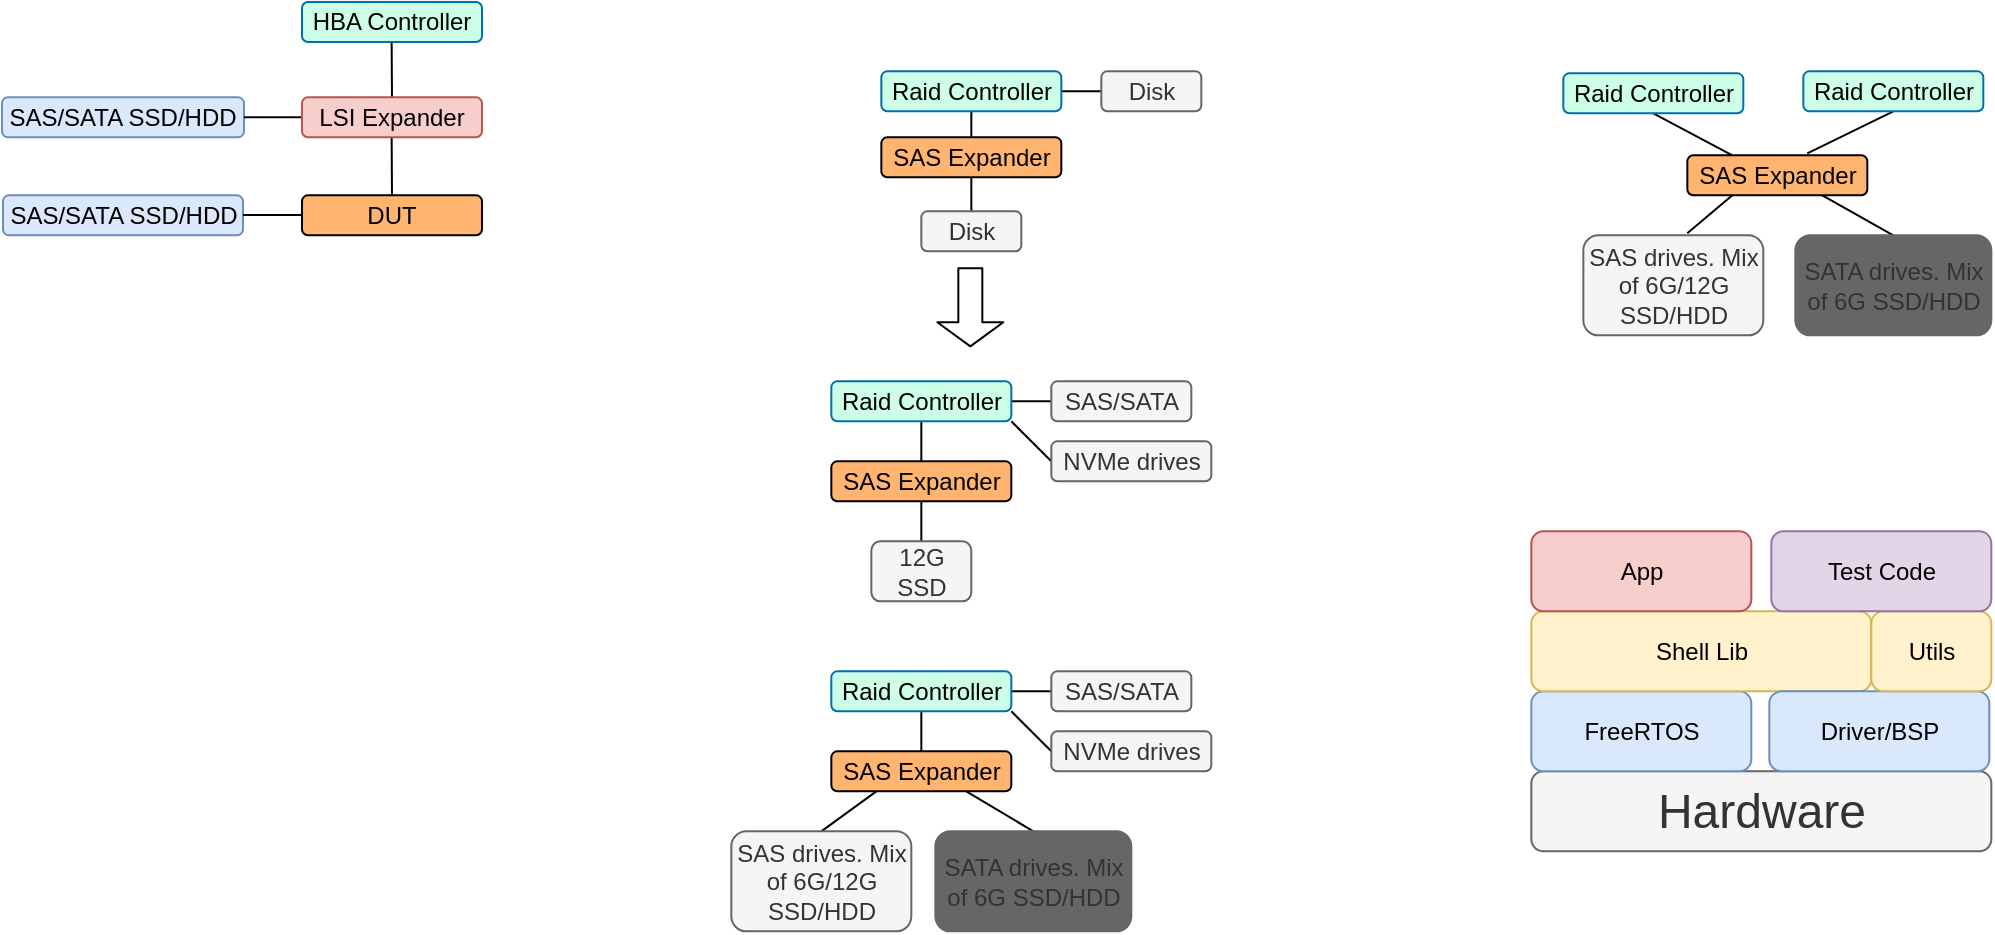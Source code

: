 <mxfile version="14.8.3" type="github" pages="4">
  <diagram id="4-6XVk5jJWqWDubO6vJ1" name="Page-1">
    <mxGraphModel dx="925" dy="512" grid="0" gridSize="10" guides="1" tooltips="1" connect="1" arrows="1" fold="1" page="1" pageScale="1" pageWidth="827" pageHeight="1169" math="0" shadow="0">
      <root>
        <mxCell id="0" />
        <mxCell id="1" parent="0" />
        <mxCell id="F3OXO4A1nXRwvA7cXNUu-1" style="edgeStyle=none;rounded=0;orthogonalLoop=1;jettySize=auto;html=1;exitX=0.5;exitY=1;exitDx=0;exitDy=0;entryX=0.5;entryY=0;entryDx=0;entryDy=0;endArrow=none;endFill=0;fontColor=#000000;" edge="1" parent="1" source="F3OXO4A1nXRwvA7cXNUu-3" target="F3OXO4A1nXRwvA7cXNUu-6">
          <mxGeometry relative="1" as="geometry" />
        </mxCell>
        <mxCell id="F3OXO4A1nXRwvA7cXNUu-2" style="edgeStyle=none;rounded=0;orthogonalLoop=1;jettySize=auto;html=1;exitX=1;exitY=0.5;exitDx=0;exitDy=0;entryX=0;entryY=0.5;entryDx=0;entryDy=0;endArrow=none;endFill=0;fontColor=#000000;" edge="1" parent="1" source="F3OXO4A1nXRwvA7cXNUu-3" target="F3OXO4A1nXRwvA7cXNUu-4">
          <mxGeometry relative="1" as="geometry" />
        </mxCell>
        <mxCell id="F3OXO4A1nXRwvA7cXNUu-3" value="Raid Controller" style="rounded=1;whiteSpace=wrap;html=1;strokeColor=#006EAF;fillColor=#CCFFE6;" vertex="1" parent="1">
          <mxGeometry x="449.667" y="234.667" width="90" height="20" as="geometry" />
        </mxCell>
        <mxCell id="F3OXO4A1nXRwvA7cXNUu-4" value="Disk" style="rounded=1;whiteSpace=wrap;html=1;fillColor=#f5f5f5;strokeColor=#666666;fontColor=#333333;" vertex="1" parent="1">
          <mxGeometry x="559.667" y="234.667" width="50" height="20" as="geometry" />
        </mxCell>
        <mxCell id="F3OXO4A1nXRwvA7cXNUu-5" style="edgeStyle=none;rounded=0;orthogonalLoop=1;jettySize=auto;html=1;exitX=0.5;exitY=1;exitDx=0;exitDy=0;entryX=0.5;entryY=0;entryDx=0;entryDy=0;endArrow=none;endFill=0;fontColor=#000000;" edge="1" parent="1" source="F3OXO4A1nXRwvA7cXNUu-6" target="F3OXO4A1nXRwvA7cXNUu-7">
          <mxGeometry relative="1" as="geometry" />
        </mxCell>
        <mxCell id="F3OXO4A1nXRwvA7cXNUu-6" value="SAS Expander" style="rounded=1;whiteSpace=wrap;html=1;fontColor=#000000;fillColor=#FFB570;" vertex="1" parent="1">
          <mxGeometry x="449.667" y="267.667" width="90" height="20" as="geometry" />
        </mxCell>
        <mxCell id="F3OXO4A1nXRwvA7cXNUu-7" value="Disk" style="rounded=1;whiteSpace=wrap;html=1;fillColor=#f5f5f5;strokeColor=#666666;fontColor=#333333;" vertex="1" parent="1">
          <mxGeometry x="469.667" y="304.667" width="50" height="20" as="geometry" />
        </mxCell>
        <mxCell id="F3OXO4A1nXRwvA7cXNUu-8" style="edgeStyle=none;rounded=0;orthogonalLoop=1;jettySize=auto;html=1;exitX=0.5;exitY=1;exitDx=0;exitDy=0;entryX=0.5;entryY=0;entryDx=0;entryDy=0;endArrow=none;endFill=0;fontColor=#000000;" edge="1" parent="1" source="F3OXO4A1nXRwvA7cXNUu-10" target="F3OXO4A1nXRwvA7cXNUu-14">
          <mxGeometry relative="1" as="geometry" />
        </mxCell>
        <mxCell id="F3OXO4A1nXRwvA7cXNUu-9" style="edgeStyle=none;rounded=0;orthogonalLoop=1;jettySize=auto;html=1;exitX=1;exitY=0.5;exitDx=0;exitDy=0;entryX=0;entryY=0.5;entryDx=0;entryDy=0;endArrow=none;endFill=0;fontColor=#000000;" edge="1" parent="1" source="F3OXO4A1nXRwvA7cXNUu-10" target="F3OXO4A1nXRwvA7cXNUu-11">
          <mxGeometry relative="1" as="geometry" />
        </mxCell>
        <mxCell id="F3OXO4A1nXRwvA7cXNUu-10" value="Raid Controller" style="rounded=1;whiteSpace=wrap;html=1;strokeColor=#006EAF;fillColor=#CCFFE6;" vertex="1" parent="1">
          <mxGeometry x="424.667" y="534.667" width="90" height="20" as="geometry" />
        </mxCell>
        <mxCell id="F3OXO4A1nXRwvA7cXNUu-11" value="SAS/SATA" style="rounded=1;whiteSpace=wrap;html=1;fillColor=#f5f5f5;strokeColor=#666666;fontColor=#333333;" vertex="1" parent="1">
          <mxGeometry x="534.667" y="534.667" width="70" height="20" as="geometry" />
        </mxCell>
        <mxCell id="F3OXO4A1nXRwvA7cXNUu-12" style="edgeStyle=none;rounded=0;orthogonalLoop=1;jettySize=auto;html=1;exitX=0.25;exitY=1;exitDx=0;exitDy=0;entryX=0.5;entryY=0;entryDx=0;entryDy=0;endArrow=none;endFill=0;fontColor=#000000;" edge="1" parent="1" source="F3OXO4A1nXRwvA7cXNUu-14" target="F3OXO4A1nXRwvA7cXNUu-15">
          <mxGeometry relative="1" as="geometry" />
        </mxCell>
        <mxCell id="F3OXO4A1nXRwvA7cXNUu-13" style="edgeStyle=none;rounded=0;orthogonalLoop=1;jettySize=auto;html=1;exitX=0.75;exitY=1;exitDx=0;exitDy=0;entryX=0.5;entryY=0;entryDx=0;entryDy=0;endArrow=none;endFill=0;fontColor=#000000;" edge="1" parent="1" source="F3OXO4A1nXRwvA7cXNUu-14" target="F3OXO4A1nXRwvA7cXNUu-16">
          <mxGeometry relative="1" as="geometry" />
        </mxCell>
        <mxCell id="F3OXO4A1nXRwvA7cXNUu-14" value="SAS Expander" style="rounded=1;whiteSpace=wrap;html=1;fontColor=#000000;fillColor=#FFB570;" vertex="1" parent="1">
          <mxGeometry x="424.667" y="574.667" width="90" height="20" as="geometry" />
        </mxCell>
        <mxCell id="F3OXO4A1nXRwvA7cXNUu-15" value="SAS drives. Mix of 6G/12G SSD/HDD" style="rounded=1;whiteSpace=wrap;html=1;fillColor=#f5f5f5;strokeColor=#666666;fontColor=#333333;" vertex="1" parent="1">
          <mxGeometry x="374.667" y="614.667" width="90" height="50" as="geometry" />
        </mxCell>
        <mxCell id="F3OXO4A1nXRwvA7cXNUu-16" value="SATA drives. Mix of 6G SSD/HDD" style="rounded=1;whiteSpace=wrap;html=1;strokeColor=#666666;fontColor=#333333;fillColor=#666666;" vertex="1" parent="1">
          <mxGeometry x="476.667" y="614.667" width="98" height="50" as="geometry" />
        </mxCell>
        <mxCell id="F3OXO4A1nXRwvA7cXNUu-17" style="edgeStyle=none;rounded=0;orthogonalLoop=1;jettySize=auto;html=1;exitX=0.5;exitY=1;exitDx=0;exitDy=0;entryX=0.5;entryY=0;entryDx=0;entryDy=0;endArrow=none;endFill=0;fontColor=#000000;" edge="1" parent="1" source="F3OXO4A1nXRwvA7cXNUu-20" target="F3OXO4A1nXRwvA7cXNUu-23">
          <mxGeometry relative="1" as="geometry" />
        </mxCell>
        <mxCell id="F3OXO4A1nXRwvA7cXNUu-18" style="edgeStyle=none;rounded=0;orthogonalLoop=1;jettySize=auto;html=1;exitX=1;exitY=0.5;exitDx=0;exitDy=0;entryX=0;entryY=0.5;entryDx=0;entryDy=0;endArrow=none;endFill=0;fontColor=#000000;" edge="1" parent="1" source="F3OXO4A1nXRwvA7cXNUu-20" target="F3OXO4A1nXRwvA7cXNUu-21">
          <mxGeometry relative="1" as="geometry" />
        </mxCell>
        <mxCell id="F3OXO4A1nXRwvA7cXNUu-19" style="edgeStyle=none;rounded=0;orthogonalLoop=1;jettySize=auto;html=1;exitX=1;exitY=1;exitDx=0;exitDy=0;entryX=0;entryY=0.5;entryDx=0;entryDy=0;endArrow=none;endFill=0;fontColor=#000000;" edge="1" parent="1" source="F3OXO4A1nXRwvA7cXNUu-20" target="F3OXO4A1nXRwvA7cXNUu-26">
          <mxGeometry relative="1" as="geometry" />
        </mxCell>
        <mxCell id="F3OXO4A1nXRwvA7cXNUu-20" value="Raid Controller" style="rounded=1;whiteSpace=wrap;html=1;strokeColor=#006EAF;fillColor=#CCFFE6;" vertex="1" parent="1">
          <mxGeometry x="424.667" y="389.667" width="90" height="20" as="geometry" />
        </mxCell>
        <mxCell id="F3OXO4A1nXRwvA7cXNUu-21" value="SAS/SATA" style="rounded=1;whiteSpace=wrap;html=1;fillColor=#f5f5f5;strokeColor=#666666;fontColor=#333333;" vertex="1" parent="1">
          <mxGeometry x="534.667" y="389.667" width="70" height="20" as="geometry" />
        </mxCell>
        <mxCell id="F3OXO4A1nXRwvA7cXNUu-22" style="edgeStyle=none;rounded=0;orthogonalLoop=1;jettySize=auto;html=1;exitX=0.5;exitY=1;exitDx=0;exitDy=0;entryX=0.5;entryY=0;entryDx=0;entryDy=0;endArrow=none;endFill=0;fontColor=#000000;" edge="1" parent="1" source="F3OXO4A1nXRwvA7cXNUu-23" target="F3OXO4A1nXRwvA7cXNUu-24">
          <mxGeometry relative="1" as="geometry" />
        </mxCell>
        <mxCell id="F3OXO4A1nXRwvA7cXNUu-23" value="SAS Expander" style="rounded=1;whiteSpace=wrap;html=1;fontColor=#000000;fillColor=#FFB570;" vertex="1" parent="1">
          <mxGeometry x="424.667" y="429.667" width="90" height="20" as="geometry" />
        </mxCell>
        <mxCell id="F3OXO4A1nXRwvA7cXNUu-24" value="12G SSD" style="rounded=1;whiteSpace=wrap;html=1;fillColor=#f5f5f5;strokeColor=#666666;fontColor=#333333;" vertex="1" parent="1">
          <mxGeometry x="444.667" y="469.667" width="50" height="30" as="geometry" />
        </mxCell>
        <mxCell id="F3OXO4A1nXRwvA7cXNUu-25" value="" style="shape=flexArrow;endArrow=classic;html=1;fontColor=#000000;width=12;endSize=3.67;" edge="1" parent="1">
          <mxGeometry width="50" height="50" relative="1" as="geometry">
            <mxPoint x="494.167" y="332.667" as="sourcePoint" />
            <mxPoint x="494.167" y="372.667" as="targetPoint" />
          </mxGeometry>
        </mxCell>
        <mxCell id="F3OXO4A1nXRwvA7cXNUu-26" value="NVMe drives" style="rounded=1;whiteSpace=wrap;html=1;fillColor=#f5f5f5;strokeColor=#666666;fontColor=#333333;" vertex="1" parent="1">
          <mxGeometry x="534.667" y="419.667" width="80" height="20" as="geometry" />
        </mxCell>
        <mxCell id="F3OXO4A1nXRwvA7cXNUu-27" style="edgeStyle=none;rounded=0;orthogonalLoop=1;jettySize=auto;html=1;exitX=1;exitY=1;exitDx=0;exitDy=0;entryX=0;entryY=0.5;entryDx=0;entryDy=0;endArrow=none;endFill=0;fontColor=#000000;" edge="1" parent="1" target="F3OXO4A1nXRwvA7cXNUu-28">
          <mxGeometry relative="1" as="geometry">
            <mxPoint x="514.667" y="554.667" as="sourcePoint" />
          </mxGeometry>
        </mxCell>
        <mxCell id="F3OXO4A1nXRwvA7cXNUu-28" value="NVMe drives" style="rounded=1;whiteSpace=wrap;html=1;fillColor=#f5f5f5;strokeColor=#666666;fontColor=#333333;" vertex="1" parent="1">
          <mxGeometry x="534.667" y="564.667" width="80" height="20" as="geometry" />
        </mxCell>
        <mxCell id="F3OXO4A1nXRwvA7cXNUu-29" style="edgeStyle=none;rounded=0;orthogonalLoop=1;jettySize=auto;html=1;exitX=0.5;exitY=1;exitDx=0;exitDy=0;entryX=0.25;entryY=0;entryDx=0;entryDy=0;endArrow=none;endFill=0;fontColor=#000000;" edge="1" parent="1" source="F3OXO4A1nXRwvA7cXNUu-30" target="F3OXO4A1nXRwvA7cXNUu-35">
          <mxGeometry relative="1" as="geometry" />
        </mxCell>
        <mxCell id="F3OXO4A1nXRwvA7cXNUu-30" value="Raid Controller" style="rounded=1;whiteSpace=wrap;html=1;strokeColor=#006EAF;fillColor=#CCFFE6;" vertex="1" parent="1">
          <mxGeometry x="790.667" y="235.667" width="90" height="20" as="geometry" />
        </mxCell>
        <mxCell id="F3OXO4A1nXRwvA7cXNUu-31" style="edgeStyle=none;rounded=0;orthogonalLoop=1;jettySize=auto;html=1;exitX=0.5;exitY=1;exitDx=0;exitDy=0;endArrow=none;endFill=0;fontColor=#000000;" edge="1" parent="1" source="F3OXO4A1nXRwvA7cXNUu-32">
          <mxGeometry relative="1" as="geometry">
            <mxPoint x="912.667" y="275.667" as="targetPoint" />
          </mxGeometry>
        </mxCell>
        <mxCell id="F3OXO4A1nXRwvA7cXNUu-32" value="Raid Controller" style="rounded=1;whiteSpace=wrap;html=1;strokeColor=#006EAF;fillColor=#CCFFE6;" vertex="1" parent="1">
          <mxGeometry x="910.667" y="234.667" width="90" height="20" as="geometry" />
        </mxCell>
        <mxCell id="F3OXO4A1nXRwvA7cXNUu-33" style="edgeStyle=none;rounded=0;orthogonalLoop=1;jettySize=auto;html=1;exitX=0.25;exitY=1;exitDx=0;exitDy=0;endArrow=none;endFill=0;fontColor=#000000;" edge="1" parent="1" source="F3OXO4A1nXRwvA7cXNUu-35">
          <mxGeometry relative="1" as="geometry">
            <mxPoint x="852.667" y="315.667" as="targetPoint" />
          </mxGeometry>
        </mxCell>
        <mxCell id="F3OXO4A1nXRwvA7cXNUu-34" style="edgeStyle=none;rounded=0;orthogonalLoop=1;jettySize=auto;html=1;exitX=0.75;exitY=1;exitDx=0;exitDy=0;entryX=0.5;entryY=0;entryDx=0;entryDy=0;endArrow=none;endFill=0;fontColor=#000000;" edge="1" parent="1" source="F3OXO4A1nXRwvA7cXNUu-35" target="F3OXO4A1nXRwvA7cXNUu-37">
          <mxGeometry relative="1" as="geometry" />
        </mxCell>
        <mxCell id="F3OXO4A1nXRwvA7cXNUu-35" value="SAS Expander" style="rounded=1;whiteSpace=wrap;html=1;fontColor=#000000;fillColor=#FFB570;" vertex="1" parent="1">
          <mxGeometry x="852.667" y="276.667" width="90" height="20" as="geometry" />
        </mxCell>
        <mxCell id="F3OXO4A1nXRwvA7cXNUu-36" value="SAS drives. Mix of 6G/12G SSD/HDD" style="rounded=1;whiteSpace=wrap;html=1;fillColor=#f5f5f5;strokeColor=#666666;fontColor=#333333;" vertex="1" parent="1">
          <mxGeometry x="800.667" y="316.667" width="90" height="50" as="geometry" />
        </mxCell>
        <mxCell id="F3OXO4A1nXRwvA7cXNUu-37" value="SATA drives. Mix of 6G SSD/HDD" style="rounded=1;whiteSpace=wrap;html=1;strokeColor=#666666;fontColor=#333333;fillColor=#666666;" vertex="1" parent="1">
          <mxGeometry x="906.667" y="316.667" width="98" height="50" as="geometry" />
        </mxCell>
        <mxCell id="F3OXO4A1nXRwvA7cXNUu-38" value="&lt;font style=&quot;font-size: 24px&quot;&gt;Hardware&lt;/font&gt;" style="rounded=1;whiteSpace=wrap;html=1;fillColor=#f5f5f5;strokeColor=#666666;fontColor=#333333;" vertex="1" parent="1">
          <mxGeometry x="774.667" y="584.667" width="230" height="40" as="geometry" />
        </mxCell>
        <mxCell id="F3OXO4A1nXRwvA7cXNUu-39" value="FreeRTOS" style="rounded=1;whiteSpace=wrap;html=1;fillColor=#dae8fc;strokeColor=#6c8ebf;" vertex="1" parent="1">
          <mxGeometry x="774.667" y="544.667" width="110" height="40" as="geometry" />
        </mxCell>
        <mxCell id="F3OXO4A1nXRwvA7cXNUu-40" value="Shell Lib" style="rounded=1;whiteSpace=wrap;html=1;fillColor=#fff2cc;strokeColor=#d6b656;" vertex="1" parent="1">
          <mxGeometry x="774.667" y="504.667" width="170" height="40" as="geometry" />
        </mxCell>
        <mxCell id="F3OXO4A1nXRwvA7cXNUu-41" value="Driver/BSP" style="rounded=1;whiteSpace=wrap;html=1;fillColor=#dae8fc;strokeColor=#6c8ebf;" vertex="1" parent="1">
          <mxGeometry x="893.667" y="544.667" width="110" height="40" as="geometry" />
        </mxCell>
        <mxCell id="F3OXO4A1nXRwvA7cXNUu-42" value="Utils" style="rounded=1;whiteSpace=wrap;html=1;fillColor=#fff2cc;strokeColor=#d6b656;" vertex="1" parent="1">
          <mxGeometry x="944.667" y="504.667" width="60" height="40" as="geometry" />
        </mxCell>
        <mxCell id="F3OXO4A1nXRwvA7cXNUu-43" value="App" style="rounded=1;whiteSpace=wrap;html=1;fillColor=#f8cecc;strokeColor=#b85450;" vertex="1" parent="1">
          <mxGeometry x="774.667" y="464.667" width="110" height="40" as="geometry" />
        </mxCell>
        <mxCell id="F3OXO4A1nXRwvA7cXNUu-44" value="Test Code" style="rounded=1;whiteSpace=wrap;html=1;fillColor=#e1d5e7;strokeColor=#9673a6;" vertex="1" parent="1">
          <mxGeometry x="894.667" y="464.667" width="110" height="40" as="geometry" />
        </mxCell>
        <mxCell id="F3OXO4A1nXRwvA7cXNUu-46" value="HBA Controller" style="rounded=1;whiteSpace=wrap;html=1;strokeColor=#006EAF;fillColor=#CCFFE6;" vertex="1" parent="1">
          <mxGeometry x="159.997" y="199.997" width="90" height="20" as="geometry" />
        </mxCell>
        <mxCell id="F3OXO4A1nXRwvA7cXNUu-48" value="" style="endArrow=none;html=1;entryX=0.498;entryY=1.021;entryDx=0;entryDy=0;entryPerimeter=0;exitX=0.5;exitY=0;exitDx=0;exitDy=0;" edge="1" parent="1" target="F3OXO4A1nXRwvA7cXNUu-46">
          <mxGeometry width="50" height="50" relative="1" as="geometry">
            <mxPoint x="204.997" y="247.667" as="sourcePoint" />
            <mxPoint x="200" y="220" as="targetPoint" />
          </mxGeometry>
        </mxCell>
        <mxCell id="F3OXO4A1nXRwvA7cXNUu-49" value="" style="endArrow=none;html=1;entryX=0.498;entryY=1.021;entryDx=0;entryDy=0;entryPerimeter=0;exitX=0.5;exitY=0;exitDx=0;exitDy=0;" edge="1" parent="1">
          <mxGeometry width="50" height="50" relative="1" as="geometry">
            <mxPoint x="204.997" y="296.667" as="sourcePoint" />
            <mxPoint x="204.827" y="267.667" as="targetPoint" />
          </mxGeometry>
        </mxCell>
        <mxCell id="F3OXO4A1nXRwvA7cXNUu-50" value="SAS/SATA SSD/HDD" style="rounded=1;whiteSpace=wrap;html=1;fillColor=#dae8fc;strokeColor=#6c8ebf;" vertex="1" parent="1">
          <mxGeometry x="10.5" y="296.67" width="120" height="20" as="geometry" />
        </mxCell>
        <mxCell id="F3OXO4A1nXRwvA7cXNUu-54" value="SAS/SATA SSD/HDD" style="rounded=1;whiteSpace=wrap;html=1;fillColor=#dae8fc;strokeColor=#6c8ebf;" vertex="1" parent="1">
          <mxGeometry x="10" y="247.67" width="121" height="20" as="geometry" />
        </mxCell>
        <mxCell id="F3OXO4A1nXRwvA7cXNUu-58" value="" style="endArrow=none;html=1;entryX=0;entryY=0.5;entryDx=0;entryDy=0;exitX=1;exitY=0.5;exitDx=0;exitDy=0;" edge="1" parent="1" source="F3OXO4A1nXRwvA7cXNUu-54">
          <mxGeometry width="50" height="50" relative="1" as="geometry">
            <mxPoint x="132" y="258" as="sourcePoint" />
            <mxPoint x="159.997" y="257.667" as="targetPoint" />
          </mxGeometry>
        </mxCell>
        <mxCell id="F3OXO4A1nXRwvA7cXNUu-61" value="" style="endArrow=none;html=1;entryX=0;entryY=0.5;entryDx=0;entryDy=0;exitX=1;exitY=0.5;exitDx=0;exitDy=0;" edge="1" parent="1">
          <mxGeometry width="50" height="50" relative="1" as="geometry">
            <mxPoint x="130.5" y="306.53" as="sourcePoint" />
            <mxPoint x="159.497" y="306.527" as="targetPoint" />
          </mxGeometry>
        </mxCell>
        <mxCell id="F3OXO4A1nXRwvA7cXNUu-62" value="DUT" style="rounded=1;whiteSpace=wrap;html=1;fontColor=#000000;fillColor=#FFB570;" vertex="1" parent="1">
          <mxGeometry x="159.997" y="296.667" width="90" height="20" as="geometry" />
        </mxCell>
        <mxCell id="F3OXO4A1nXRwvA7cXNUu-63" value="LSI Expander" style="rounded=1;whiteSpace=wrap;html=1;fillColor=#f8cecc;strokeColor=#b85450;" vertex="1" parent="1">
          <mxGeometry x="159.997" y="247.667" width="90" height="20" as="geometry" />
        </mxCell>
      </root>
    </mxGraphModel>
  </diagram>
  <diagram name="第 2 页" id="lgzeJ1i18GzzGQXNnA7A">
    <mxGraphModel dx="771" dy="427" grid="0" gridSize="10" guides="1" tooltips="1" connect="1" arrows="1" fold="1" page="1" pageScale="1" pageWidth="827" pageHeight="1169" math="0" shadow="0">
      <root>
        <mxCell id="71lCy1hKlNE4NQ7uuJaK-0" />
        <mxCell id="71lCy1hKlNE4NQ7uuJaK-1" parent="71lCy1hKlNE4NQ7uuJaK-0" />
        <mxCell id="YM3uh46fASyaVgvuQcKW-0" value="DUT" style="rounded=1;whiteSpace=wrap;html=1;" parent="71lCy1hKlNE4NQ7uuJaK-1" vertex="1">
          <mxGeometry x="189" y="40" width="101" height="80" as="geometry" />
        </mxCell>
        <mxCell id="YM3uh46fASyaVgvuQcKW-1" value="" style="endArrow=none;html=1;" parent="71lCy1hKlNE4NQ7uuJaK-1" edge="1">
          <mxGeometry width="50" height="50" relative="1" as="geometry">
            <mxPoint x="290" y="60" as="sourcePoint" />
            <mxPoint x="350" y="60" as="targetPoint" />
          </mxGeometry>
        </mxCell>
        <mxCell id="YM3uh46fASyaVgvuQcKW-2" value="SAS x4" style="edgeLabel;html=1;align=center;verticalAlign=middle;resizable=0;points=[];" parent="YM3uh46fASyaVgvuQcKW-1" vertex="1" connectable="0">
          <mxGeometry x="0.5" y="1" relative="1" as="geometry">
            <mxPoint as="offset" />
          </mxGeometry>
        </mxCell>
        <mxCell id="YM3uh46fASyaVgvuQcKW-3" value="" style="endArrow=none;html=1;" parent="71lCy1hKlNE4NQ7uuJaK-1" edge="1">
          <mxGeometry width="50" height="50" relative="1" as="geometry">
            <mxPoint x="290" y="80" as="sourcePoint" />
            <mxPoint x="350" y="80" as="targetPoint" />
          </mxGeometry>
        </mxCell>
        <mxCell id="YM3uh46fASyaVgvuQcKW-4" value="SAS x4" style="edgeLabel;html=1;align=center;verticalAlign=middle;resizable=0;points=[];" parent="YM3uh46fASyaVgvuQcKW-3" vertex="1" connectable="0">
          <mxGeometry x="0.5" y="1" relative="1" as="geometry">
            <mxPoint as="offset" />
          </mxGeometry>
        </mxCell>
        <mxCell id="YM3uh46fASyaVgvuQcKW-5" value="" style="endArrow=none;html=1;" parent="71lCy1hKlNE4NQ7uuJaK-1" edge="1">
          <mxGeometry width="50" height="50" relative="1" as="geometry">
            <mxPoint x="290" y="100" as="sourcePoint" />
            <mxPoint x="350" y="100" as="targetPoint" />
          </mxGeometry>
        </mxCell>
        <mxCell id="YM3uh46fASyaVgvuQcKW-6" value="SAS x4" style="edgeLabel;html=1;align=center;verticalAlign=middle;resizable=0;points=[];" parent="YM3uh46fASyaVgvuQcKW-5" vertex="1" connectable="0">
          <mxGeometry x="0.5" y="1" relative="1" as="geometry">
            <mxPoint as="offset" />
          </mxGeometry>
        </mxCell>
        <mxCell id="YM3uh46fASyaVgvuQcKW-7" value="" style="endArrow=none;html=1;" parent="71lCy1hKlNE4NQ7uuJaK-1" edge="1">
          <mxGeometry width="50" height="50" relative="1" as="geometry">
            <mxPoint x="140" y="60" as="sourcePoint" />
            <mxPoint x="189" y="60" as="targetPoint" />
          </mxGeometry>
        </mxCell>
        <mxCell id="YM3uh46fASyaVgvuQcKW-8" value="QSPI x1" style="edgeLabel;html=1;align=center;verticalAlign=middle;resizable=0;points=[];" parent="YM3uh46fASyaVgvuQcKW-7" vertex="1" connectable="0">
          <mxGeometry x="-0.795" y="-1" relative="1" as="geometry">
            <mxPoint as="offset" />
          </mxGeometry>
        </mxCell>
        <mxCell id="YM3uh46fASyaVgvuQcKW-9" value="" style="endArrow=none;html=1;" parent="71lCy1hKlNE4NQ7uuJaK-1" edge="1">
          <mxGeometry width="50" height="50" relative="1" as="geometry">
            <mxPoint x="140" y="70" as="sourcePoint" />
            <mxPoint x="189" y="70" as="targetPoint" />
          </mxGeometry>
        </mxCell>
        <mxCell id="YM3uh46fASyaVgvuQcKW-10" value="I2C x2" style="edgeLabel;html=1;align=center;verticalAlign=middle;resizable=0;points=[];" parent="YM3uh46fASyaVgvuQcKW-9" vertex="1" connectable="0">
          <mxGeometry x="-0.795" y="-1" relative="1" as="geometry">
            <mxPoint as="offset" />
          </mxGeometry>
        </mxCell>
        <mxCell id="YM3uh46fASyaVgvuQcKW-11" value="" style="endArrow=none;html=1;" parent="71lCy1hKlNE4NQ7uuJaK-1" edge="1">
          <mxGeometry width="50" height="50" relative="1" as="geometry">
            <mxPoint x="140" y="80" as="sourcePoint" />
            <mxPoint x="189" y="80" as="targetPoint" />
          </mxGeometry>
        </mxCell>
        <mxCell id="YM3uh46fASyaVgvuQcKW-12" value="PWM x1" style="edgeLabel;html=1;align=center;verticalAlign=middle;resizable=0;points=[];" parent="YM3uh46fASyaVgvuQcKW-11" vertex="1" connectable="0">
          <mxGeometry x="-0.795" y="-1" relative="1" as="geometry">
            <mxPoint as="offset" />
          </mxGeometry>
        </mxCell>
        <mxCell id="YM3uh46fASyaVgvuQcKW-13" value="" style="endArrow=none;html=1;" parent="71lCy1hKlNE4NQ7uuJaK-1" edge="1">
          <mxGeometry width="50" height="50" relative="1" as="geometry">
            <mxPoint x="140" y="89.88" as="sourcePoint" />
            <mxPoint x="189" y="89.88" as="targetPoint" />
          </mxGeometry>
        </mxCell>
        <mxCell id="YM3uh46fASyaVgvuQcKW-14" value="UART x1" style="edgeLabel;html=1;align=center;verticalAlign=middle;resizable=0;points=[];" parent="YM3uh46fASyaVgvuQcKW-13" vertex="1" connectable="0">
          <mxGeometry x="-0.795" y="-1" relative="1" as="geometry">
            <mxPoint as="offset" />
          </mxGeometry>
        </mxCell>
        <mxCell id="YM3uh46fASyaVgvuQcKW-15" value="" style="endArrow=none;html=1;" parent="71lCy1hKlNE4NQ7uuJaK-1" edge="1">
          <mxGeometry width="50" height="50" relative="1" as="geometry">
            <mxPoint x="140" y="99.88" as="sourcePoint" />
            <mxPoint x="189" y="99.88" as="targetPoint" />
          </mxGeometry>
        </mxCell>
        <mxCell id="YM3uh46fASyaVgvuQcKW-16" value="JTAG x1" style="edgeLabel;html=1;align=center;verticalAlign=middle;resizable=0;points=[];" parent="YM3uh46fASyaVgvuQcKW-15" vertex="1" connectable="0">
          <mxGeometry x="-0.795" y="-1" relative="1" as="geometry">
            <mxPoint as="offset" />
          </mxGeometry>
        </mxCell>
        <mxCell id="NguuG2lEEzdoXQna0SC9-2" value="HBA Controller" style="rounded=1;whiteSpace=wrap;html=1;strokeColor=#006EAF;fillColor=#CCFFE6;" parent="71lCy1hKlNE4NQ7uuJaK-1" vertex="1">
          <mxGeometry x="70" y="160" width="90" height="20" as="geometry" />
        </mxCell>
        <mxCell id="K-oBcJzlDwcCKNYCo3xG-0" style="edgeStyle=none;rounded=0;orthogonalLoop=1;jettySize=auto;html=1;exitX=0.5;exitY=1;exitDx=0;exitDy=0;entryX=0.5;entryY=0;entryDx=0;entryDy=0;endArrow=none;endFill=0;fontColor=#000000;" parent="71lCy1hKlNE4NQ7uuJaK-1" source="K-oBcJzlDwcCKNYCo3xG-1" target="K-oBcJzlDwcCKNYCo3xG-4" edge="1">
          <mxGeometry relative="1" as="geometry" />
        </mxCell>
        <mxCell id="K-oBcJzlDwcCKNYCo3xG-1" value="HBA Controller" style="rounded=1;whiteSpace=wrap;html=1;strokeColor=#006EAF;fillColor=#CCFFE6;" parent="71lCy1hKlNE4NQ7uuJaK-1" vertex="1">
          <mxGeometry x="510" y="20" width="90" height="20" as="geometry" />
        </mxCell>
        <mxCell id="K-oBcJzlDwcCKNYCo3xG-2" style="edgeStyle=none;rounded=0;orthogonalLoop=1;jettySize=auto;html=1;exitX=0.25;exitY=1;exitDx=0;exitDy=0;entryX=0.5;entryY=0;entryDx=0;entryDy=0;endArrow=none;endFill=0;fontColor=#000000;" parent="71lCy1hKlNE4NQ7uuJaK-1" source="K-oBcJzlDwcCKNYCo3xG-4" target="K-oBcJzlDwcCKNYCo3xG-5" edge="1">
          <mxGeometry relative="1" as="geometry" />
        </mxCell>
        <mxCell id="K-oBcJzlDwcCKNYCo3xG-3" style="edgeStyle=none;rounded=0;orthogonalLoop=1;jettySize=auto;html=1;exitX=0.75;exitY=1;exitDx=0;exitDy=0;entryX=0.5;entryY=0;entryDx=0;entryDy=0;endArrow=none;endFill=0;fontColor=#000000;" parent="71lCy1hKlNE4NQ7uuJaK-1" source="K-oBcJzlDwcCKNYCo3xG-4" target="K-oBcJzlDwcCKNYCo3xG-6" edge="1">
          <mxGeometry relative="1" as="geometry" />
        </mxCell>
        <mxCell id="K-oBcJzlDwcCKNYCo3xG-4" value="DUT" style="rounded=1;whiteSpace=wrap;html=1;fontColor=#000000;fillColor=#FFB570;" parent="71lCy1hKlNE4NQ7uuJaK-1" vertex="1">
          <mxGeometry x="510" y="60" width="90" height="20" as="geometry" />
        </mxCell>
        <mxCell id="K-oBcJzlDwcCKNYCo3xG-5" value="SAS SSD/HDD" style="rounded=1;whiteSpace=wrap;html=1;fillColor=#dae8fc;strokeColor=#6c8ebf;" parent="71lCy1hKlNE4NQ7uuJaK-1" vertex="1">
          <mxGeometry x="460" y="100" width="90" height="20" as="geometry" />
        </mxCell>
        <mxCell id="K-oBcJzlDwcCKNYCo3xG-6" value="SATA SSD/HDD" style="rounded=1;whiteSpace=wrap;html=1;strokeColor=#82b366;fillColor=#d5e8d4;" parent="71lCy1hKlNE4NQ7uuJaK-1" vertex="1">
          <mxGeometry x="560" y="100" width="90" height="20" as="geometry" />
        </mxCell>
        <mxCell id="K-oBcJzlDwcCKNYCo3xG-13" style="edgeStyle=none;rounded=0;orthogonalLoop=1;jettySize=auto;html=1;exitX=0.25;exitY=1;exitDx=0;exitDy=0;entryX=0.5;entryY=0;entryDx=0;entryDy=0;endArrow=none;endFill=0;fontColor=#000000;" parent="71lCy1hKlNE4NQ7uuJaK-1" source="K-oBcJzlDwcCKNYCo3xG-15" target="K-oBcJzlDwcCKNYCo3xG-16" edge="1">
          <mxGeometry relative="1" as="geometry" />
        </mxCell>
        <mxCell id="K-oBcJzlDwcCKNYCo3xG-14" style="edgeStyle=none;rounded=0;orthogonalLoop=1;jettySize=auto;html=1;exitX=0.75;exitY=1;exitDx=0;exitDy=0;entryX=0.5;entryY=0;entryDx=0;entryDy=0;endArrow=none;endFill=0;fontColor=#000000;" parent="71lCy1hKlNE4NQ7uuJaK-1" source="K-oBcJzlDwcCKNYCo3xG-15" target="K-oBcJzlDwcCKNYCo3xG-17" edge="1">
          <mxGeometry relative="1" as="geometry" />
        </mxCell>
        <mxCell id="K-oBcJzlDwcCKNYCo3xG-15" value="DUT" style="rounded=1;whiteSpace=wrap;html=1;fontColor=#000000;fillColor=#FFB570;" parent="71lCy1hKlNE4NQ7uuJaK-1" vertex="1">
          <mxGeometry x="70" y="240" width="90" height="20" as="geometry" />
        </mxCell>
        <mxCell id="K-oBcJzlDwcCKNYCo3xG-16" value="SAS SSD/HDD" style="rounded=1;whiteSpace=wrap;html=1;fillColor=#dae8fc;strokeColor=#6c8ebf;" parent="71lCy1hKlNE4NQ7uuJaK-1" vertex="1">
          <mxGeometry x="20" y="280" width="90" height="20" as="geometry" />
        </mxCell>
        <mxCell id="K-oBcJzlDwcCKNYCo3xG-17" value="SATA SSD/HDD" style="rounded=1;whiteSpace=wrap;html=1;strokeColor=#82b366;fillColor=#d5e8d4;" parent="71lCy1hKlNE4NQ7uuJaK-1" vertex="1">
          <mxGeometry x="120" y="280" width="90" height="20" as="geometry" />
        </mxCell>
        <mxCell id="K-oBcJzlDwcCKNYCo3xG-18" value="LSI Expander" style="rounded=1;whiteSpace=wrap;html=1;fillColor=#f8cecc;strokeColor=#b85450;" parent="71lCy1hKlNE4NQ7uuJaK-1" vertex="1">
          <mxGeometry x="70" y="200" width="90" height="20" as="geometry" />
        </mxCell>
        <mxCell id="K-oBcJzlDwcCKNYCo3xG-23" value="" style="endArrow=none;html=1;exitX=0.5;exitY=0;exitDx=0;exitDy=0;entryX=0.5;entryY=1;entryDx=0;entryDy=0;" parent="71lCy1hKlNE4NQ7uuJaK-1" source="K-oBcJzlDwcCKNYCo3xG-18" target="NguuG2lEEzdoXQna0SC9-2" edge="1">
          <mxGeometry width="50" height="50" relative="1" as="geometry">
            <mxPoint x="136" y="250" as="sourcePoint" />
            <mxPoint x="176" y="190" as="targetPoint" />
          </mxGeometry>
        </mxCell>
        <mxCell id="K-oBcJzlDwcCKNYCo3xG-24" value="" style="endArrow=none;html=1;exitX=0.5;exitY=0;exitDx=0;exitDy=0;entryX=0.5;entryY=1;entryDx=0;entryDy=0;" parent="71lCy1hKlNE4NQ7uuJaK-1" edge="1">
          <mxGeometry width="50" height="50" relative="1" as="geometry">
            <mxPoint x="114.88" y="240" as="sourcePoint" />
            <mxPoint x="114.88" y="220.0" as="targetPoint" />
          </mxGeometry>
        </mxCell>
        <mxCell id="K-oBcJzlDwcCKNYCo3xG-25" value="HBA Controller" style="rounded=1;whiteSpace=wrap;html=1;strokeColor=#006EAF;fillColor=#CCFFE6;" parent="71lCy1hKlNE4NQ7uuJaK-1" vertex="1">
          <mxGeometry x="73" y="350" width="90" height="20" as="geometry" />
        </mxCell>
        <mxCell id="K-oBcJzlDwcCKNYCo3xG-26" style="edgeStyle=none;rounded=0;orthogonalLoop=1;jettySize=auto;html=1;exitX=0.25;exitY=1;exitDx=0;exitDy=0;entryX=0.5;entryY=0;entryDx=0;entryDy=0;endArrow=none;endFill=0;fontColor=#000000;" parent="71lCy1hKlNE4NQ7uuJaK-1" source="K-oBcJzlDwcCKNYCo3xG-28" target="K-oBcJzlDwcCKNYCo3xG-29" edge="1">
          <mxGeometry relative="1" as="geometry" />
        </mxCell>
        <mxCell id="K-oBcJzlDwcCKNYCo3xG-27" style="edgeStyle=none;rounded=0;orthogonalLoop=1;jettySize=auto;html=1;exitX=0.75;exitY=1;exitDx=0;exitDy=0;entryX=0.5;entryY=0;entryDx=0;entryDy=0;endArrow=none;endFill=0;fontColor=#000000;" parent="71lCy1hKlNE4NQ7uuJaK-1" source="K-oBcJzlDwcCKNYCo3xG-28" target="K-oBcJzlDwcCKNYCo3xG-30" edge="1">
          <mxGeometry relative="1" as="geometry" />
        </mxCell>
        <mxCell id="K-oBcJzlDwcCKNYCo3xG-28" value="LSI Expander" style="rounded=1;whiteSpace=wrap;html=1;fillColor=#f8cecc;strokeColor=#b85450;" parent="71lCy1hKlNE4NQ7uuJaK-1" vertex="1">
          <mxGeometry x="73" y="390" width="90" height="20" as="geometry" />
        </mxCell>
        <mxCell id="K-oBcJzlDwcCKNYCo3xG-29" value="SAS SSD/HDD" style="rounded=1;whiteSpace=wrap;html=1;fillColor=#dae8fc;strokeColor=#6c8ebf;" parent="71lCy1hKlNE4NQ7uuJaK-1" vertex="1">
          <mxGeometry x="23" y="430" width="90" height="20" as="geometry" />
        </mxCell>
        <mxCell id="K-oBcJzlDwcCKNYCo3xG-30" value="SATA SSD/HDD" style="rounded=1;whiteSpace=wrap;html=1;strokeColor=#82b366;fillColor=#d5e8d4;" parent="71lCy1hKlNE4NQ7uuJaK-1" vertex="1">
          <mxGeometry x="120" y="430" width="90" height="20" as="geometry" />
        </mxCell>
        <mxCell id="K-oBcJzlDwcCKNYCo3xG-38" value="DUT" style="rounded=1;whiteSpace=wrap;html=1;fontColor=#000000;fillColor=#FFB570;" parent="71lCy1hKlNE4NQ7uuJaK-1" vertex="1">
          <mxGeometry x="190" y="390" width="90" height="20" as="geometry" />
        </mxCell>
        <mxCell id="K-oBcJzlDwcCKNYCo3xG-39" style="edgeStyle=none;rounded=0;orthogonalLoop=1;jettySize=auto;html=1;exitX=0.25;exitY=1;exitDx=0;exitDy=0;entryX=0.5;entryY=0;entryDx=0;entryDy=0;endArrow=none;endFill=0;fontColor=#000000;" parent="71lCy1hKlNE4NQ7uuJaK-1" source="K-oBcJzlDwcCKNYCo3xG-41" target="K-oBcJzlDwcCKNYCo3xG-42" edge="1">
          <mxGeometry relative="1" as="geometry" />
        </mxCell>
        <mxCell id="K-oBcJzlDwcCKNYCo3xG-40" style="edgeStyle=none;rounded=0;orthogonalLoop=1;jettySize=auto;html=1;exitX=0.75;exitY=1;exitDx=0;exitDy=0;entryX=0.5;entryY=0;entryDx=0;entryDy=0;endArrow=none;endFill=0;fontColor=#000000;" parent="71lCy1hKlNE4NQ7uuJaK-1" source="K-oBcJzlDwcCKNYCo3xG-41" target="K-oBcJzlDwcCKNYCo3xG-43" edge="1">
          <mxGeometry relative="1" as="geometry" />
        </mxCell>
        <mxCell id="K-oBcJzlDwcCKNYCo3xG-41" value="LSI Expander" style="rounded=1;whiteSpace=wrap;html=1;fillColor=#f8cecc;strokeColor=#b85450;" parent="71lCy1hKlNE4NQ7uuJaK-1" vertex="1">
          <mxGeometry x="310" y="390" width="90" height="20" as="geometry" />
        </mxCell>
        <mxCell id="K-oBcJzlDwcCKNYCo3xG-42" value="SAS SSD/HDD" style="rounded=1;whiteSpace=wrap;html=1;fillColor=#dae8fc;strokeColor=#6c8ebf;" parent="71lCy1hKlNE4NQ7uuJaK-1" vertex="1">
          <mxGeometry x="260" y="430" width="90" height="20" as="geometry" />
        </mxCell>
        <mxCell id="K-oBcJzlDwcCKNYCo3xG-43" value="SATA SSD/HDD" style="rounded=1;whiteSpace=wrap;html=1;strokeColor=#82b366;fillColor=#d5e8d4;" parent="71lCy1hKlNE4NQ7uuJaK-1" vertex="1">
          <mxGeometry x="360" y="430" width="90" height="20" as="geometry" />
        </mxCell>
        <mxCell id="K-oBcJzlDwcCKNYCo3xG-45" value="" style="endArrow=none;html=1;exitX=0.5;exitY=0;exitDx=0;exitDy=0;entryX=0.5;entryY=1;entryDx=0;entryDy=0;" parent="71lCy1hKlNE4NQ7uuJaK-1" source="K-oBcJzlDwcCKNYCo3xG-28" target="K-oBcJzlDwcCKNYCo3xG-25" edge="1">
          <mxGeometry width="50" height="50" relative="1" as="geometry">
            <mxPoint x="18" y="400" as="sourcePoint" />
            <mxPoint x="68" y="350" as="targetPoint" />
          </mxGeometry>
        </mxCell>
        <mxCell id="K-oBcJzlDwcCKNYCo3xG-46" value="" style="endArrow=none;html=1;exitX=1;exitY=0.5;exitDx=0;exitDy=0;" parent="71lCy1hKlNE4NQ7uuJaK-1" source="K-oBcJzlDwcCKNYCo3xG-28" target="K-oBcJzlDwcCKNYCo3xG-38" edge="1">
          <mxGeometry width="50" height="50" relative="1" as="geometry">
            <mxPoint x="238" y="470" as="sourcePoint" />
            <mxPoint x="288" y="420" as="targetPoint" />
          </mxGeometry>
        </mxCell>
        <mxCell id="K-oBcJzlDwcCKNYCo3xG-47" value="" style="endArrow=none;html=1;entryX=0;entryY=0.5;entryDx=0;entryDy=0;exitX=1.008;exitY=0.499;exitDx=0;exitDy=0;exitPerimeter=0;" parent="71lCy1hKlNE4NQ7uuJaK-1" source="K-oBcJzlDwcCKNYCo3xG-38" target="K-oBcJzlDwcCKNYCo3xG-41" edge="1">
          <mxGeometry width="50" height="50" relative="1" as="geometry">
            <mxPoint x="288" y="400" as="sourcePoint" />
            <mxPoint x="288" y="400" as="targetPoint" />
          </mxGeometry>
        </mxCell>
        <mxCell id="K-oBcJzlDwcCKNYCo3xG-48" value="HBA Controller" style="rounded=1;whiteSpace=wrap;html=1;strokeColor=#006EAF;fillColor=#CCFFE6;" parent="71lCy1hKlNE4NQ7uuJaK-1" vertex="1">
          <mxGeometry x="70" y="490" width="90" height="20" as="geometry" />
        </mxCell>
        <mxCell id="K-oBcJzlDwcCKNYCo3xG-60" value="" style="endArrow=none;html=1;exitX=0.5;exitY=0;exitDx=0;exitDy=0;entryX=0.5;entryY=1;entryDx=0;entryDy=0;" parent="71lCy1hKlNE4NQ7uuJaK-1" target="K-oBcJzlDwcCKNYCo3xG-48" edge="1">
          <mxGeometry width="50" height="50" relative="1" as="geometry">
            <mxPoint x="115" y="530" as="sourcePoint" />
            <mxPoint x="65" y="490" as="targetPoint" />
          </mxGeometry>
        </mxCell>
        <mxCell id="K-oBcJzlDwcCKNYCo3xG-63" value="DUT" style="rounded=1;whiteSpace=wrap;html=1;fontColor=#000000;fillColor=#FFB570;" parent="71lCy1hKlNE4NQ7uuJaK-1" vertex="1">
          <mxGeometry x="228.5" y="530" width="90" height="20" as="geometry" />
        </mxCell>
        <mxCell id="K-oBcJzlDwcCKNYCo3xG-64" value="DUT" style="rounded=1;whiteSpace=wrap;html=1;fontColor=#000000;fillColor=#FFB570;" parent="71lCy1hKlNE4NQ7uuJaK-1" vertex="1">
          <mxGeometry x="70" y="530" width="90" height="20" as="geometry" />
        </mxCell>
        <mxCell id="K-oBcJzlDwcCKNYCo3xG-70" style="edgeStyle=none;shape=link;rounded=0;orthogonalLoop=1;jettySize=auto;html=1;exitX=1;exitY=0.5;exitDx=0;exitDy=0;" parent="71lCy1hKlNE4NQ7uuJaK-1" edge="1">
          <mxGeometry relative="1" as="geometry">
            <mxPoint x="367" y="581.5" as="sourcePoint" />
            <mxPoint x="367" y="581.5" as="targetPoint" />
          </mxGeometry>
        </mxCell>
        <mxCell id="K-oBcJzlDwcCKNYCo3xG-71" value="HBA Controller" style="rounded=1;whiteSpace=wrap;html=1;strokeColor=#006EAF;fillColor=#CCFFE6;" parent="71lCy1hKlNE4NQ7uuJaK-1" vertex="1">
          <mxGeometry x="391.5" y="190" width="90" height="20" as="geometry" />
        </mxCell>
        <mxCell id="K-oBcJzlDwcCKNYCo3xG-72" style="edgeStyle=none;rounded=0;orthogonalLoop=1;jettySize=auto;html=1;exitX=0.25;exitY=1;exitDx=0;exitDy=0;entryX=0.5;entryY=0;entryDx=0;entryDy=0;endArrow=none;endFill=0;fontColor=#000000;" parent="71lCy1hKlNE4NQ7uuJaK-1" target="K-oBcJzlDwcCKNYCo3xG-75" edge="1">
          <mxGeometry relative="1" as="geometry">
            <mxPoint x="414" y="250" as="sourcePoint" />
          </mxGeometry>
        </mxCell>
        <mxCell id="K-oBcJzlDwcCKNYCo3xG-73" style="edgeStyle=none;rounded=0;orthogonalLoop=1;jettySize=auto;html=1;exitX=0.75;exitY=1;exitDx=0;exitDy=0;entryX=0.5;entryY=0;entryDx=0;entryDy=0;endArrow=none;endFill=0;fontColor=#000000;" parent="71lCy1hKlNE4NQ7uuJaK-1" target="K-oBcJzlDwcCKNYCo3xG-76" edge="1">
          <mxGeometry relative="1" as="geometry">
            <mxPoint x="459" y="250" as="sourcePoint" />
          </mxGeometry>
        </mxCell>
        <mxCell id="K-oBcJzlDwcCKNYCo3xG-75" value="SAS SSD/HDD" style="rounded=1;whiteSpace=wrap;html=1;fillColor=#dae8fc;strokeColor=#6c8ebf;" parent="71lCy1hKlNE4NQ7uuJaK-1" vertex="1">
          <mxGeometry x="341.5" y="270" width="90" height="20" as="geometry" />
        </mxCell>
        <mxCell id="K-oBcJzlDwcCKNYCo3xG-76" value="SATA SSD/HDD" style="rounded=1;whiteSpace=wrap;html=1;strokeColor=#82b366;fillColor=#d5e8d4;" parent="71lCy1hKlNE4NQ7uuJaK-1" vertex="1">
          <mxGeometry x="438.5" y="270" width="90" height="20" as="geometry" />
        </mxCell>
        <mxCell id="K-oBcJzlDwcCKNYCo3xG-77" value="DUT" style="rounded=1;whiteSpace=wrap;html=1;fontColor=#000000;fillColor=#FFB570;" parent="71lCy1hKlNE4NQ7uuJaK-1" vertex="1">
          <mxGeometry x="630" y="230" width="90" height="20" as="geometry" />
        </mxCell>
        <mxCell id="K-oBcJzlDwcCKNYCo3xG-78" style="edgeStyle=none;rounded=0;orthogonalLoop=1;jettySize=auto;html=1;exitX=0.25;exitY=1;exitDx=0;exitDy=0;entryX=0.5;entryY=0;entryDx=0;entryDy=0;endArrow=none;endFill=0;fontColor=#000000;" parent="71lCy1hKlNE4NQ7uuJaK-1" target="K-oBcJzlDwcCKNYCo3xG-81" edge="1">
          <mxGeometry relative="1" as="geometry">
            <mxPoint x="651" y="250" as="sourcePoint" />
          </mxGeometry>
        </mxCell>
        <mxCell id="K-oBcJzlDwcCKNYCo3xG-79" style="edgeStyle=none;rounded=0;orthogonalLoop=1;jettySize=auto;html=1;exitX=0.75;exitY=1;exitDx=0;exitDy=0;entryX=0.5;entryY=0;entryDx=0;entryDy=0;endArrow=none;endFill=0;fontColor=#000000;" parent="71lCy1hKlNE4NQ7uuJaK-1" target="K-oBcJzlDwcCKNYCo3xG-82" edge="1">
          <mxGeometry relative="1" as="geometry">
            <mxPoint x="696" y="250" as="sourcePoint" />
          </mxGeometry>
        </mxCell>
        <mxCell id="K-oBcJzlDwcCKNYCo3xG-81" value="SAS SSD/HDD" style="rounded=1;whiteSpace=wrap;html=1;fillColor=#dae8fc;strokeColor=#6c8ebf;" parent="71lCy1hKlNE4NQ7uuJaK-1" vertex="1">
          <mxGeometry x="578.5" y="270" width="90" height="20" as="geometry" />
        </mxCell>
        <mxCell id="K-oBcJzlDwcCKNYCo3xG-82" value="SATA SSD/HDD" style="rounded=1;whiteSpace=wrap;html=1;strokeColor=#82b366;fillColor=#d5e8d4;" parent="71lCy1hKlNE4NQ7uuJaK-1" vertex="1">
          <mxGeometry x="678.5" y="270" width="90" height="20" as="geometry" />
        </mxCell>
        <mxCell id="K-oBcJzlDwcCKNYCo3xG-83" value="" style="endArrow=none;html=1;exitX=0.5;exitY=0;exitDx=0;exitDy=0;entryX=0.5;entryY=1;entryDx=0;entryDy=0;" parent="71lCy1hKlNE4NQ7uuJaK-1" target="K-oBcJzlDwcCKNYCo3xG-71" edge="1">
          <mxGeometry width="50" height="50" relative="1" as="geometry">
            <mxPoint x="436.5" y="230" as="sourcePoint" />
            <mxPoint x="386.5" y="190" as="targetPoint" />
          </mxGeometry>
        </mxCell>
        <mxCell id="K-oBcJzlDwcCKNYCo3xG-86" value="DUT" style="rounded=1;whiteSpace=wrap;html=1;fontColor=#000000;fillColor=#FFB570;" parent="71lCy1hKlNE4NQ7uuJaK-1" vertex="1">
          <mxGeometry x="392" y="230" width="90" height="20" as="geometry" />
        </mxCell>
        <mxCell id="K-oBcJzlDwcCKNYCo3xG-87" value="LSI Expander" style="rounded=1;whiteSpace=wrap;html=1;fillColor=#f8cecc;strokeColor=#b85450;" parent="71lCy1hKlNE4NQ7uuJaK-1" vertex="1">
          <mxGeometry x="509" y="230" width="90" height="20" as="geometry" />
        </mxCell>
        <mxCell id="K-oBcJzlDwcCKNYCo3xG-88" value="" style="endArrow=none;html=1;exitX=1;exitY=0.5;exitDx=0;exitDy=0;" parent="71lCy1hKlNE4NQ7uuJaK-1" source="K-oBcJzlDwcCKNYCo3xG-86" target="K-oBcJzlDwcCKNYCo3xG-87" edge="1">
          <mxGeometry width="50" height="50" relative="1" as="geometry">
            <mxPoint x="510" y="260" as="sourcePoint" />
            <mxPoint x="560" y="210" as="targetPoint" />
          </mxGeometry>
        </mxCell>
        <mxCell id="K-oBcJzlDwcCKNYCo3xG-89" value="" style="endArrow=none;html=1;entryX=0;entryY=0.5;entryDx=0;entryDy=0;exitX=1;exitY=0.5;exitDx=0;exitDy=0;" parent="71lCy1hKlNE4NQ7uuJaK-1" source="K-oBcJzlDwcCKNYCo3xG-87" target="K-oBcJzlDwcCKNYCo3xG-77" edge="1">
          <mxGeometry width="50" height="50" relative="1" as="geometry">
            <mxPoint x="600" y="240" as="sourcePoint" />
            <mxPoint x="560" y="210" as="targetPoint" />
          </mxGeometry>
        </mxCell>
        <mxCell id="K-oBcJzlDwcCKNYCo3xG-90" value="HBA Controller" style="rounded=1;whiteSpace=wrap;html=1;strokeColor=#006EAF;fillColor=#CCFFE6;" parent="71lCy1hKlNE4NQ7uuJaK-1" vertex="1">
          <mxGeometry x="630" y="190" width="90" height="20" as="geometry" />
        </mxCell>
        <mxCell id="K-oBcJzlDwcCKNYCo3xG-92" value="" style="endArrow=none;html=1;entryX=0.5;entryY=1;entryDx=0;entryDy=0;" parent="71lCy1hKlNE4NQ7uuJaK-1" source="K-oBcJzlDwcCKNYCo3xG-77" target="K-oBcJzlDwcCKNYCo3xG-90" edge="1">
          <mxGeometry width="50" height="50" relative="1" as="geometry">
            <mxPoint x="620" y="270" as="sourcePoint" />
            <mxPoint x="670" y="220" as="targetPoint" />
          </mxGeometry>
        </mxCell>
        <mxCell id="K-oBcJzlDwcCKNYCo3xG-94" value="SAS/SATA SSD/HDD" style="rounded=1;whiteSpace=wrap;html=1;fillColor=#dae8fc;strokeColor=#6c8ebf;" parent="71lCy1hKlNE4NQ7uuJaK-1" vertex="1">
          <mxGeometry x="490" y="190" width="130" height="20" as="geometry" />
        </mxCell>
        <mxCell id="K-oBcJzlDwcCKNYCo3xG-95" value="" style="endArrow=none;html=1;exitX=0.5;exitY=0;exitDx=0;exitDy=0;entryX=0.5;entryY=1;entryDx=0;entryDy=0;" parent="71lCy1hKlNE4NQ7uuJaK-1" edge="1">
          <mxGeometry width="50" height="50" relative="1" as="geometry">
            <mxPoint x="554.83" y="230" as="sourcePoint" />
            <mxPoint x="554.83" y="210" as="targetPoint" />
          </mxGeometry>
        </mxCell>
        <mxCell id="Fp7CoRYXZLwL9HnoOPHS-0" value="HBA Controller" style="rounded=1;whiteSpace=wrap;html=1;strokeColor=#006EAF;fillColor=#CCFFE6;" parent="71lCy1hKlNE4NQ7uuJaK-1" vertex="1">
          <mxGeometry x="76" y="670" width="90" height="20" as="geometry" />
        </mxCell>
        <mxCell id="Fp7CoRYXZLwL9HnoOPHS-1" style="edgeStyle=none;rounded=0;orthogonalLoop=1;jettySize=auto;html=1;exitX=0.25;exitY=1;exitDx=0;exitDy=0;entryX=0.5;entryY=0;entryDx=0;entryDy=0;endArrow=none;endFill=0;fontColor=#000000;" parent="71lCy1hKlNE4NQ7uuJaK-1" source="Fp7CoRYXZLwL9HnoOPHS-3" target="Fp7CoRYXZLwL9HnoOPHS-4" edge="1">
          <mxGeometry relative="1" as="geometry" />
        </mxCell>
        <mxCell id="Fp7CoRYXZLwL9HnoOPHS-2" style="edgeStyle=none;rounded=0;orthogonalLoop=1;jettySize=auto;html=1;exitX=0.75;exitY=1;exitDx=0;exitDy=0;entryX=0.5;entryY=0;entryDx=0;entryDy=0;endArrow=none;endFill=0;fontColor=#000000;" parent="71lCy1hKlNE4NQ7uuJaK-1" source="Fp7CoRYXZLwL9HnoOPHS-3" target="Fp7CoRYXZLwL9HnoOPHS-5" edge="1">
          <mxGeometry relative="1" as="geometry" />
        </mxCell>
        <mxCell id="Fp7CoRYXZLwL9HnoOPHS-3" value="LSI Expander" style="rounded=1;whiteSpace=wrap;html=1;fillColor=#f8cecc;strokeColor=#b85450;" parent="71lCy1hKlNE4NQ7uuJaK-1" vertex="1">
          <mxGeometry x="76" y="710" width="90" height="20" as="geometry" />
        </mxCell>
        <mxCell id="Fp7CoRYXZLwL9HnoOPHS-4" value="SAS SSD/HDD" style="rounded=1;whiteSpace=wrap;html=1;fillColor=#dae8fc;strokeColor=#6c8ebf;" parent="71lCy1hKlNE4NQ7uuJaK-1" vertex="1">
          <mxGeometry x="26" y="750" width="90" height="20" as="geometry" />
        </mxCell>
        <mxCell id="Fp7CoRYXZLwL9HnoOPHS-5" value="SATA SSD/HDD" style="rounded=1;whiteSpace=wrap;html=1;strokeColor=#82b366;fillColor=#d5e8d4;" parent="71lCy1hKlNE4NQ7uuJaK-1" vertex="1">
          <mxGeometry x="123" y="750" width="90" height="20" as="geometry" />
        </mxCell>
        <mxCell id="Fp7CoRYXZLwL9HnoOPHS-6" value="DUT" style="rounded=1;whiteSpace=wrap;html=1;fontColor=#000000;fillColor=#FFB570;" parent="71lCy1hKlNE4NQ7uuJaK-1" vertex="1">
          <mxGeometry x="193" y="710" width="90" height="20" as="geometry" />
        </mxCell>
        <mxCell id="Fp7CoRYXZLwL9HnoOPHS-7" style="edgeStyle=none;rounded=0;orthogonalLoop=1;jettySize=auto;html=1;exitX=0.25;exitY=1;exitDx=0;exitDy=0;entryX=0.5;entryY=0;entryDx=0;entryDy=0;endArrow=none;endFill=0;fontColor=#000000;" parent="71lCy1hKlNE4NQ7uuJaK-1" target="Fp7CoRYXZLwL9HnoOPHS-10" edge="1">
          <mxGeometry relative="1" as="geometry">
            <mxPoint x="335.5" y="730" as="sourcePoint" />
          </mxGeometry>
        </mxCell>
        <mxCell id="Fp7CoRYXZLwL9HnoOPHS-8" style="edgeStyle=none;rounded=0;orthogonalLoop=1;jettySize=auto;html=1;exitX=0.75;exitY=1;exitDx=0;exitDy=0;entryX=0.5;entryY=0;entryDx=0;entryDy=0;endArrow=none;endFill=0;fontColor=#000000;" parent="71lCy1hKlNE4NQ7uuJaK-1" target="Fp7CoRYXZLwL9HnoOPHS-11" edge="1">
          <mxGeometry relative="1" as="geometry">
            <mxPoint x="380.5" y="730" as="sourcePoint" />
          </mxGeometry>
        </mxCell>
        <mxCell id="Fp7CoRYXZLwL9HnoOPHS-10" value="SAS SSD/HDD" style="rounded=1;whiteSpace=wrap;html=1;fillColor=#dae8fc;strokeColor=#6c8ebf;" parent="71lCy1hKlNE4NQ7uuJaK-1" vertex="1">
          <mxGeometry x="263" y="750" width="90" height="20" as="geometry" />
        </mxCell>
        <mxCell id="Fp7CoRYXZLwL9HnoOPHS-11" value="SATA SSD/HDD" style="rounded=1;whiteSpace=wrap;html=1;strokeColor=#82b366;fillColor=#d5e8d4;" parent="71lCy1hKlNE4NQ7uuJaK-1" vertex="1">
          <mxGeometry x="363" y="750" width="90" height="20" as="geometry" />
        </mxCell>
        <mxCell id="Fp7CoRYXZLwL9HnoOPHS-12" value="" style="endArrow=none;html=1;exitX=0.5;exitY=0;exitDx=0;exitDy=0;entryX=0.5;entryY=1;entryDx=0;entryDy=0;" parent="71lCy1hKlNE4NQ7uuJaK-1" source="Fp7CoRYXZLwL9HnoOPHS-3" target="Fp7CoRYXZLwL9HnoOPHS-0" edge="1">
          <mxGeometry width="50" height="50" relative="1" as="geometry">
            <mxPoint x="21" y="720" as="sourcePoint" />
            <mxPoint x="71" y="670" as="targetPoint" />
          </mxGeometry>
        </mxCell>
        <mxCell id="Fp7CoRYXZLwL9HnoOPHS-13" value="" style="endArrow=none;html=1;exitX=1;exitY=0.5;exitDx=0;exitDy=0;" parent="71lCy1hKlNE4NQ7uuJaK-1" source="Fp7CoRYXZLwL9HnoOPHS-3" target="Fp7CoRYXZLwL9HnoOPHS-6" edge="1">
          <mxGeometry width="50" height="50" relative="1" as="geometry">
            <mxPoint x="241" y="790" as="sourcePoint" />
            <mxPoint x="291" y="740" as="targetPoint" />
          </mxGeometry>
        </mxCell>
        <mxCell id="Fp7CoRYXZLwL9HnoOPHS-14" value="" style="endArrow=none;html=1;entryX=0;entryY=0.5;entryDx=0;entryDy=0;exitX=1.008;exitY=0.499;exitDx=0;exitDy=0;exitPerimeter=0;" parent="71lCy1hKlNE4NQ7uuJaK-1" source="Fp7CoRYXZLwL9HnoOPHS-6" edge="1">
          <mxGeometry width="50" height="50" relative="1" as="geometry">
            <mxPoint x="291" y="720" as="sourcePoint" />
            <mxPoint x="313" y="720" as="targetPoint" />
          </mxGeometry>
        </mxCell>
        <mxCell id="Fp7CoRYXZLwL9HnoOPHS-15" value="DUT" style="rounded=1;whiteSpace=wrap;html=1;fontColor=#000000;fillColor=#FFB570;" parent="71lCy1hKlNE4NQ7uuJaK-1" vertex="1">
          <mxGeometry x="310" y="710" width="90" height="20" as="geometry" />
        </mxCell>
        <mxCell id="Fp7CoRYXZLwL9HnoOPHS-16" value="SAS/SATA SSD/HDD" style="rounded=1;whiteSpace=wrap;html=1;fillColor=#dae8fc;strokeColor=#6c8ebf;" parent="71lCy1hKlNE4NQ7uuJaK-1" vertex="1">
          <mxGeometry x="170" y="350" width="130" height="20" as="geometry" />
        </mxCell>
        <mxCell id="Fp7CoRYXZLwL9HnoOPHS-17" value="" style="endArrow=none;html=1;exitX=0.5;exitY=0;exitDx=0;exitDy=0;entryX=0.5;entryY=1;entryDx=0;entryDy=0;" parent="71lCy1hKlNE4NQ7uuJaK-1" edge="1">
          <mxGeometry width="50" height="50" relative="1" as="geometry">
            <mxPoint x="234.8" y="390" as="sourcePoint" />
            <mxPoint x="234.8" y="370" as="targetPoint" />
          </mxGeometry>
        </mxCell>
        <mxCell id="Fp7CoRYXZLwL9HnoOPHS-20" value="SAS/SATA SSD/HDD" style="rounded=1;whiteSpace=wrap;html=1;fillColor=#dae8fc;strokeColor=#6c8ebf;" parent="71lCy1hKlNE4NQ7uuJaK-1" vertex="1">
          <mxGeometry x="173" y="670" width="130" height="20" as="geometry" />
        </mxCell>
        <mxCell id="Fp7CoRYXZLwL9HnoOPHS-21" value="" style="endArrow=none;html=1;exitX=0.5;exitY=0;exitDx=0;exitDy=0;entryX=0.5;entryY=1;entryDx=0;entryDy=0;" parent="71lCy1hKlNE4NQ7uuJaK-1" edge="1">
          <mxGeometry width="50" height="50" relative="1" as="geometry">
            <mxPoint x="239.3" y="710" as="sourcePoint" />
            <mxPoint x="239.3" y="690" as="targetPoint" />
          </mxGeometry>
        </mxCell>
        <mxCell id="Fp7CoRYXZLwL9HnoOPHS-22" style="edgeStyle=none;rounded=0;orthogonalLoop=1;jettySize=auto;html=1;exitX=0.5;exitY=1;exitDx=0;exitDy=0;entryX=0.5;entryY=0;entryDx=0;entryDy=0;endArrow=none;endFill=0;fontColor=#000000;" parent="71lCy1hKlNE4NQ7uuJaK-1" source="Fp7CoRYXZLwL9HnoOPHS-23" target="Fp7CoRYXZLwL9HnoOPHS-26" edge="1">
          <mxGeometry relative="1" as="geometry" />
        </mxCell>
        <mxCell id="Fp7CoRYXZLwL9HnoOPHS-23" value="HBA Controller" style="rounded=1;whiteSpace=wrap;html=1;strokeColor=#006EAF;fillColor=#CCFFE6;" parent="71lCy1hKlNE4NQ7uuJaK-1" vertex="1">
          <mxGeometry x="550" y="550" width="90" height="20" as="geometry" />
        </mxCell>
        <mxCell id="Fp7CoRYXZLwL9HnoOPHS-24" style="edgeStyle=none;rounded=0;orthogonalLoop=1;jettySize=auto;html=1;exitX=0.25;exitY=1;exitDx=0;exitDy=0;entryX=0.5;entryY=0;entryDx=0;entryDy=0;endArrow=none;endFill=0;fontColor=#000000;" parent="71lCy1hKlNE4NQ7uuJaK-1" source="Fp7CoRYXZLwL9HnoOPHS-26" target="Fp7CoRYXZLwL9HnoOPHS-27" edge="1">
          <mxGeometry relative="1" as="geometry" />
        </mxCell>
        <mxCell id="Fp7CoRYXZLwL9HnoOPHS-25" style="edgeStyle=none;rounded=0;orthogonalLoop=1;jettySize=auto;html=1;exitX=0.75;exitY=1;exitDx=0;exitDy=0;entryX=0.5;entryY=0;entryDx=0;entryDy=0;endArrow=none;endFill=0;fontColor=#000000;" parent="71lCy1hKlNE4NQ7uuJaK-1" source="Fp7CoRYXZLwL9HnoOPHS-26" target="Fp7CoRYXZLwL9HnoOPHS-28" edge="1">
          <mxGeometry relative="1" as="geometry" />
        </mxCell>
        <mxCell id="Fp7CoRYXZLwL9HnoOPHS-26" value="DUT0" style="rounded=1;whiteSpace=wrap;html=1;fontColor=#000000;fillColor=#FFB570;" parent="71lCy1hKlNE4NQ7uuJaK-1" vertex="1">
          <mxGeometry x="550" y="590" width="90" height="20" as="geometry" />
        </mxCell>
        <mxCell id="Fp7CoRYXZLwL9HnoOPHS-27" value="SAS" style="rounded=1;whiteSpace=wrap;html=1;fillColor=#dae8fc;strokeColor=#6c8ebf;" parent="71lCy1hKlNE4NQ7uuJaK-1" vertex="1">
          <mxGeometry x="500" y="630" width="90" height="20" as="geometry" />
        </mxCell>
        <mxCell id="Fp7CoRYXZLwL9HnoOPHS-28" value="SATA" style="rounded=1;whiteSpace=wrap;html=1;strokeColor=#82b366;fillColor=#d5e8d4;" parent="71lCy1hKlNE4NQ7uuJaK-1" vertex="1">
          <mxGeometry x="600" y="630" width="90" height="20" as="geometry" />
        </mxCell>
        <mxCell id="jm2o8SZ_SpFbutI9Carv-45" value="SAS/SATA SSD/HDD" style="rounded=1;whiteSpace=wrap;html=1;fillColor=#dae8fc;strokeColor=#6c8ebf;" vertex="1" parent="71lCy1hKlNE4NQ7uuJaK-1">
          <mxGeometry x="51.5" y="570" width="130" height="20" as="geometry" />
        </mxCell>
        <mxCell id="jm2o8SZ_SpFbutI9Carv-46" value="SAS/SATA SSD/HDD" style="rounded=1;whiteSpace=wrap;html=1;fillColor=#dae8fc;strokeColor=#6c8ebf;" vertex="1" parent="71lCy1hKlNE4NQ7uuJaK-1">
          <mxGeometry x="208.5" y="570" width="130" height="20" as="geometry" />
        </mxCell>
        <mxCell id="jm2o8SZ_SpFbutI9Carv-47" value="" style="endArrow=none;html=1;exitX=0.5;exitY=0;exitDx=0;exitDy=0;entryX=0.5;entryY=1;entryDx=0;entryDy=0;" edge="1" parent="71lCy1hKlNE4NQ7uuJaK-1">
          <mxGeometry width="50" height="50" relative="1" as="geometry">
            <mxPoint x="114.76" y="570" as="sourcePoint" />
            <mxPoint x="114.76" y="550" as="targetPoint" />
          </mxGeometry>
        </mxCell>
        <mxCell id="jm2o8SZ_SpFbutI9Carv-48" value="" style="endArrow=none;html=1;entryX=0.5;entryY=1;entryDx=0;entryDy=0;exitX=0.5;exitY=0;exitDx=0;exitDy=0;" edge="1" parent="71lCy1hKlNE4NQ7uuJaK-1" source="jm2o8SZ_SpFbutI9Carv-46">
          <mxGeometry width="50" height="50" relative="1" as="geometry">
            <mxPoint x="273.5" y="565" as="sourcePoint" />
            <mxPoint x="273.26" y="550" as="targetPoint" />
          </mxGeometry>
        </mxCell>
        <mxCell id="jm2o8SZ_SpFbutI9Carv-49" value="" style="endArrow=none;html=1;exitX=1;exitY=0.5;exitDx=0;exitDy=0;entryX=0;entryY=0.5;entryDx=0;entryDy=0;" edge="1" parent="71lCy1hKlNE4NQ7uuJaK-1" source="K-oBcJzlDwcCKNYCo3xG-64" target="K-oBcJzlDwcCKNYCo3xG-63">
          <mxGeometry width="50" height="50" relative="1" as="geometry">
            <mxPoint x="186" y="583" as="sourcePoint" />
            <mxPoint x="236" y="533" as="targetPoint" />
          </mxGeometry>
        </mxCell>
      </root>
    </mxGraphModel>
  </diagram>
  <diagram id="OuXfIp2K7AtEDpo-7A0O" name="三级">
    <mxGraphModel dx="638" dy="353" grid="0" gridSize="10" guides="1" tooltips="1" connect="1" arrows="1" fold="1" page="1" pageScale="1" pageWidth="827" pageHeight="1169" math="0" shadow="0">
      <root>
        <mxCell id="2WEzYPmRJhzXDSVYC9c6-0" />
        <mxCell id="2WEzYPmRJhzXDSVYC9c6-1" parent="2WEzYPmRJhzXDSVYC9c6-0" />
        <mxCell id="-c4P-sNR4xDieSdSL6eb-0" value="HBA Controller" style="rounded=1;whiteSpace=wrap;html=1;fillColor=#CCFFE6;" vertex="1" parent="2WEzYPmRJhzXDSVYC9c6-1">
          <mxGeometry x="70" y="596" width="90" height="20" as="geometry" />
        </mxCell>
        <mxCell id="-c4P-sNR4xDieSdSL6eb-1" value="" style="endArrow=none;html=1;exitX=0.5;exitY=0;exitDx=0;exitDy=0;entryX=0.5;entryY=1;entryDx=0;entryDy=0;" edge="1" parent="2WEzYPmRJhzXDSVYC9c6-1" target="-c4P-sNR4xDieSdSL6eb-0">
          <mxGeometry width="50" height="50" relative="1" as="geometry">
            <mxPoint x="115" y="636" as="sourcePoint" />
            <mxPoint x="65" y="596" as="targetPoint" />
          </mxGeometry>
        </mxCell>
        <mxCell id="-c4P-sNR4xDieSdSL6eb-2" value="" style="endArrow=none;html=1;exitX=0.993;exitY=0.508;exitDx=0;exitDy=0;exitPerimeter=0;" edge="1" parent="2WEzYPmRJhzXDSVYC9c6-1">
          <mxGeometry width="50" height="50" relative="1" as="geometry">
            <mxPoint x="156.37" y="646.16" as="sourcePoint" />
            <mxPoint x="187.0" y="646" as="targetPoint" />
          </mxGeometry>
        </mxCell>
        <mxCell id="-c4P-sNR4xDieSdSL6eb-3" value="" style="endArrow=none;html=1;entryX=0;entryY=0.5;entryDx=0;entryDy=0;exitX=1.008;exitY=0.499;exitDx=0;exitDy=0;exitPerimeter=0;" edge="1" parent="2WEzYPmRJhzXDSVYC9c6-1">
          <mxGeometry width="50" height="50" relative="1" as="geometry">
            <mxPoint x="277.72" y="645.98" as="sourcePoint" />
            <mxPoint x="307" y="646" as="targetPoint" />
          </mxGeometry>
        </mxCell>
        <mxCell id="-c4P-sNR4xDieSdSL6eb-4" value="LSI Expander" style="rounded=1;whiteSpace=wrap;html=1;fillColor=#f8cecc;" vertex="1" parent="2WEzYPmRJhzXDSVYC9c6-1">
          <mxGeometry x="187" y="636" width="90" height="20" as="geometry" />
        </mxCell>
        <mxCell id="-c4P-sNR4xDieSdSL6eb-5" value="DUT" style="rounded=1;whiteSpace=wrap;html=1;fillColor=#FFB570;" vertex="1" parent="2WEzYPmRJhzXDSVYC9c6-1">
          <mxGeometry x="307" y="636" width="90" height="20" as="geometry" />
        </mxCell>
        <mxCell id="-c4P-sNR4xDieSdSL6eb-6" value="LSI Expander" style="rounded=1;whiteSpace=wrap;html=1;fillColor=#f8cecc;" vertex="1" parent="2WEzYPmRJhzXDSVYC9c6-1">
          <mxGeometry x="67" y="636" width="90" height="20" as="geometry" />
        </mxCell>
        <mxCell id="-c4P-sNR4xDieSdSL6eb-7" value="SAS/SATA SSD/HDD" style="rounded=1;whiteSpace=wrap;html=1;fillColor=#dae8fc;" vertex="1" parent="2WEzYPmRJhzXDSVYC9c6-1">
          <mxGeometry x="172.5" y="676" width="119" height="20" as="geometry" />
        </mxCell>
        <mxCell id="-c4P-sNR4xDieSdSL6eb-8" value="" style="endArrow=none;html=1;entryX=0.5;entryY=1;entryDx=0;entryDy=0;" edge="1" parent="2WEzYPmRJhzXDSVYC9c6-1">
          <mxGeometry width="50" height="50" relative="1" as="geometry">
            <mxPoint x="232.0" y="676" as="sourcePoint" />
            <mxPoint x="231.8" y="656" as="targetPoint" />
          </mxGeometry>
        </mxCell>
        <mxCell id="-c4P-sNR4xDieSdSL6eb-9" value="SAS/SATA SSD/HDD" style="rounded=1;whiteSpace=wrap;html=1;fillColor=#dae8fc;" vertex="1" parent="2WEzYPmRJhzXDSVYC9c6-1">
          <mxGeometry x="300" y="676" width="119" height="20" as="geometry" />
        </mxCell>
        <mxCell id="-c4P-sNR4xDieSdSL6eb-10" value="SAS/SATA SSD/HDD" style="rounded=1;whiteSpace=wrap;html=1;fillColor=#dae8fc;" vertex="1" parent="2WEzYPmRJhzXDSVYC9c6-1">
          <mxGeometry x="48" y="676" width="119" height="20" as="geometry" />
        </mxCell>
        <mxCell id="-c4P-sNR4xDieSdSL6eb-11" value="" style="endArrow=none;html=1;exitX=0.5;exitY=0;exitDx=0;exitDy=0;entryX=0.5;entryY=1;entryDx=0;entryDy=0;" edge="1" parent="2WEzYPmRJhzXDSVYC9c6-1">
          <mxGeometry width="50" height="50" relative="1" as="geometry">
            <mxPoint x="108.5" y="676" as="sourcePoint" />
            <mxPoint x="108.5" y="656" as="targetPoint" />
          </mxGeometry>
        </mxCell>
        <mxCell id="-c4P-sNR4xDieSdSL6eb-12" value="" style="endArrow=none;html=1;exitX=0.5;exitY=0;exitDx=0;exitDy=0;entryX=0.5;entryY=1;entryDx=0;entryDy=0;" edge="1" parent="2WEzYPmRJhzXDSVYC9c6-1">
          <mxGeometry width="50" height="50" relative="1" as="geometry">
            <mxPoint x="351.8" y="676" as="sourcePoint" />
            <mxPoint x="351.8" y="656" as="targetPoint" />
          </mxGeometry>
        </mxCell>
        <mxCell id="-c4P-sNR4xDieSdSL6eb-13" value="HBA Controller" style="rounded=1;whiteSpace=wrap;html=1;fillColor=#CCFFE6;" vertex="1" parent="2WEzYPmRJhzXDSVYC9c6-1">
          <mxGeometry x="70" y="723" width="90" height="20" as="geometry" />
        </mxCell>
        <mxCell id="-c4P-sNR4xDieSdSL6eb-14" value="" style="endArrow=none;html=1;exitX=0.5;exitY=0;exitDx=0;exitDy=0;entryX=0.5;entryY=1;entryDx=0;entryDy=0;" edge="1" parent="2WEzYPmRJhzXDSVYC9c6-1" target="-c4P-sNR4xDieSdSL6eb-13">
          <mxGeometry width="50" height="50" relative="1" as="geometry">
            <mxPoint x="115" y="763" as="sourcePoint" />
            <mxPoint x="65" y="723" as="targetPoint" />
          </mxGeometry>
        </mxCell>
        <mxCell id="-c4P-sNR4xDieSdSL6eb-15" value="" style="endArrow=none;html=1;exitX=0.993;exitY=0.508;exitDx=0;exitDy=0;exitPerimeter=0;" edge="1" parent="2WEzYPmRJhzXDSVYC9c6-1">
          <mxGeometry width="50" height="50" relative="1" as="geometry">
            <mxPoint x="156.37" y="773.16" as="sourcePoint" />
            <mxPoint x="187.0" y="773" as="targetPoint" />
          </mxGeometry>
        </mxCell>
        <mxCell id="-c4P-sNR4xDieSdSL6eb-16" value="" style="endArrow=none;html=1;entryX=0;entryY=0.5;entryDx=0;entryDy=0;exitX=1;exitY=0.5;exitDx=0;exitDy=0;" edge="1" parent="2WEzYPmRJhzXDSVYC9c6-1" source="-c4P-sNR4xDieSdSL6eb-19">
          <mxGeometry width="50" height="50" relative="1" as="geometry">
            <mxPoint x="277.72" y="772.98" as="sourcePoint" />
            <mxPoint x="307.0" y="773" as="targetPoint" />
          </mxGeometry>
        </mxCell>
        <mxCell id="-c4P-sNR4xDieSdSL6eb-17" value="LSI Expander" style="rounded=1;whiteSpace=wrap;html=1;fillColor=#f8cecc;" vertex="1" parent="2WEzYPmRJhzXDSVYC9c6-1">
          <mxGeometry x="307" y="761" width="90" height="20" as="geometry" />
        </mxCell>
        <mxCell id="-c4P-sNR4xDieSdSL6eb-18" value="DUT" style="rounded=1;whiteSpace=wrap;html=1;fillColor=#FFB570;" vertex="1" parent="2WEzYPmRJhzXDSVYC9c6-1">
          <mxGeometry x="67" y="763" width="90" height="20" as="geometry" />
        </mxCell>
        <mxCell id="-c4P-sNR4xDieSdSL6eb-19" value="LSI Expander" style="rounded=1;whiteSpace=wrap;html=1;fillColor=#f8cecc;" vertex="1" parent="2WEzYPmRJhzXDSVYC9c6-1">
          <mxGeometry x="186" y="763" width="90" height="20" as="geometry" />
        </mxCell>
        <mxCell id="-c4P-sNR4xDieSdSL6eb-20" value="SAS/SATA SSD/HDD" style="rounded=1;whiteSpace=wrap;html=1;fillColor=#dae8fc;" vertex="1" parent="2WEzYPmRJhzXDSVYC9c6-1">
          <mxGeometry x="172.5" y="803" width="119" height="20" as="geometry" />
        </mxCell>
        <mxCell id="-c4P-sNR4xDieSdSL6eb-21" value="" style="endArrow=none;html=1;entryX=0.5;entryY=1;entryDx=0;entryDy=0;" edge="1" parent="2WEzYPmRJhzXDSVYC9c6-1">
          <mxGeometry width="50" height="50" relative="1" as="geometry">
            <mxPoint x="232.0" y="803" as="sourcePoint" />
            <mxPoint x="231.8" y="783" as="targetPoint" />
          </mxGeometry>
        </mxCell>
        <mxCell id="-c4P-sNR4xDieSdSL6eb-22" value="SAS/SATA SSD/HDD" style="rounded=1;whiteSpace=wrap;html=1;fillColor=#dae8fc;" vertex="1" parent="2WEzYPmRJhzXDSVYC9c6-1">
          <mxGeometry x="300" y="803" width="119" height="20" as="geometry" />
        </mxCell>
        <mxCell id="-c4P-sNR4xDieSdSL6eb-23" value="SAS/SATA SSD/HDD" style="rounded=1;whiteSpace=wrap;html=1;fillColor=#dae8fc;" vertex="1" parent="2WEzYPmRJhzXDSVYC9c6-1">
          <mxGeometry x="48" y="803" width="119" height="20" as="geometry" />
        </mxCell>
        <mxCell id="-c4P-sNR4xDieSdSL6eb-24" value="" style="endArrow=none;html=1;exitX=0.5;exitY=0;exitDx=0;exitDy=0;entryX=0.5;entryY=1;entryDx=0;entryDy=0;" edge="1" parent="2WEzYPmRJhzXDSVYC9c6-1">
          <mxGeometry width="50" height="50" relative="1" as="geometry">
            <mxPoint x="108.5" y="803" as="sourcePoint" />
            <mxPoint x="108.5" y="783" as="targetPoint" />
          </mxGeometry>
        </mxCell>
        <mxCell id="-c4P-sNR4xDieSdSL6eb-25" value="" style="endArrow=none;html=1;exitX=0.5;exitY=0;exitDx=0;exitDy=0;entryX=0.5;entryY=1;entryDx=0;entryDy=0;" edge="1" parent="2WEzYPmRJhzXDSVYC9c6-1">
          <mxGeometry width="50" height="50" relative="1" as="geometry">
            <mxPoint x="351.8" y="803" as="sourcePoint" />
            <mxPoint x="351.8" y="783" as="targetPoint" />
          </mxGeometry>
        </mxCell>
        <mxCell id="-c4P-sNR4xDieSdSL6eb-26" value="HBA Controller" style="rounded=1;whiteSpace=wrap;html=1;fillColor=#CCFFE6;" vertex="1" parent="2WEzYPmRJhzXDSVYC9c6-1">
          <mxGeometry x="65" y="868" width="90" height="20" as="geometry" />
        </mxCell>
        <mxCell id="-c4P-sNR4xDieSdSL6eb-27" value="" style="endArrow=none;html=1;exitX=0.5;exitY=0;exitDx=0;exitDy=0;entryX=0.5;entryY=1;entryDx=0;entryDy=0;" edge="1" parent="2WEzYPmRJhzXDSVYC9c6-1" target="-c4P-sNR4xDieSdSL6eb-26">
          <mxGeometry width="50" height="50" relative="1" as="geometry">
            <mxPoint x="110" y="908" as="sourcePoint" />
            <mxPoint x="60" y="868" as="targetPoint" />
          </mxGeometry>
        </mxCell>
        <mxCell id="-c4P-sNR4xDieSdSL6eb-28" value="" style="endArrow=none;html=1;exitX=0.993;exitY=0.508;exitDx=0;exitDy=0;exitPerimeter=0;" edge="1" parent="2WEzYPmRJhzXDSVYC9c6-1">
          <mxGeometry width="50" height="50" relative="1" as="geometry">
            <mxPoint x="151.37" y="918.16" as="sourcePoint" />
            <mxPoint x="182.0" y="918" as="targetPoint" />
          </mxGeometry>
        </mxCell>
        <mxCell id="-c4P-sNR4xDieSdSL6eb-29" value="" style="endArrow=none;html=1;entryX=0;entryY=0.5;entryDx=0;entryDy=0;exitX=1;exitY=0.5;exitDx=0;exitDy=0;" edge="1" parent="2WEzYPmRJhzXDSVYC9c6-1">
          <mxGeometry width="50" height="50" relative="1" as="geometry">
            <mxPoint x="271" y="918" as="sourcePoint" />
            <mxPoint x="302.0" y="918" as="targetPoint" />
          </mxGeometry>
        </mxCell>
        <mxCell id="-c4P-sNR4xDieSdSL6eb-30" value="LSI Expander" style="rounded=1;whiteSpace=wrap;html=1;fillColor=#f8cecc;" vertex="1" parent="2WEzYPmRJhzXDSVYC9c6-1">
          <mxGeometry x="302" y="906" width="90" height="20" as="geometry" />
        </mxCell>
        <mxCell id="-c4P-sNR4xDieSdSL6eb-31" value="DUT" style="rounded=1;whiteSpace=wrap;html=1;fillColor=#FFB570;" vertex="1" parent="2WEzYPmRJhzXDSVYC9c6-1">
          <mxGeometry x="182" y="908" width="90" height="20" as="geometry" />
        </mxCell>
        <mxCell id="-c4P-sNR4xDieSdSL6eb-32" value="SAS/SATA SSD/HDD" style="rounded=1;whiteSpace=wrap;html=1;fillColor=#dae8fc;" vertex="1" parent="2WEzYPmRJhzXDSVYC9c6-1">
          <mxGeometry x="167.5" y="948" width="119" height="20" as="geometry" />
        </mxCell>
        <mxCell id="-c4P-sNR4xDieSdSL6eb-33" value="" style="endArrow=none;html=1;entryX=0.5;entryY=1;entryDx=0;entryDy=0;" edge="1" parent="2WEzYPmRJhzXDSVYC9c6-1">
          <mxGeometry width="50" height="50" relative="1" as="geometry">
            <mxPoint x="227.0" y="948.0" as="sourcePoint" />
            <mxPoint x="226.8" y="928" as="targetPoint" />
          </mxGeometry>
        </mxCell>
        <mxCell id="-c4P-sNR4xDieSdSL6eb-34" value="SAS/SATA SSD/HDD" style="rounded=1;whiteSpace=wrap;html=1;fillColor=#dae8fc;" vertex="1" parent="2WEzYPmRJhzXDSVYC9c6-1">
          <mxGeometry x="295" y="948" width="119" height="20" as="geometry" />
        </mxCell>
        <mxCell id="-c4P-sNR4xDieSdSL6eb-35" value="SAS/SATA SSD/HDD" style="rounded=1;whiteSpace=wrap;html=1;fillColor=#dae8fc;" vertex="1" parent="2WEzYPmRJhzXDSVYC9c6-1">
          <mxGeometry x="43" y="948" width="119" height="20" as="geometry" />
        </mxCell>
        <mxCell id="-c4P-sNR4xDieSdSL6eb-36" value="" style="endArrow=none;html=1;exitX=0.5;exitY=0;exitDx=0;exitDy=0;entryX=0.5;entryY=1;entryDx=0;entryDy=0;" edge="1" parent="2WEzYPmRJhzXDSVYC9c6-1">
          <mxGeometry width="50" height="50" relative="1" as="geometry">
            <mxPoint x="103.5" y="948.0" as="sourcePoint" />
            <mxPoint x="103.5" y="928" as="targetPoint" />
          </mxGeometry>
        </mxCell>
        <mxCell id="-c4P-sNR4xDieSdSL6eb-37" value="" style="endArrow=none;html=1;exitX=0.5;exitY=0;exitDx=0;exitDy=0;entryX=0.5;entryY=1;entryDx=0;entryDy=0;" edge="1" parent="2WEzYPmRJhzXDSVYC9c6-1">
          <mxGeometry width="50" height="50" relative="1" as="geometry">
            <mxPoint x="346.8" y="948.0" as="sourcePoint" />
            <mxPoint x="346.8" y="928" as="targetPoint" />
          </mxGeometry>
        </mxCell>
        <mxCell id="-c4P-sNR4xDieSdSL6eb-38" value="LSI Expander" style="rounded=1;whiteSpace=wrap;html=1;fillColor=#f8cecc;" vertex="1" parent="2WEzYPmRJhzXDSVYC9c6-1">
          <mxGeometry x="61" y="908" width="90" height="20" as="geometry" />
        </mxCell>
        <mxCell id="bjyBsjyIXptbO7V5PjIs-0" value="HBA Controller" style="rounded=1;whiteSpace=wrap;html=1;fillColor=#CCFFE6;" vertex="1" parent="2WEzYPmRJhzXDSVYC9c6-1">
          <mxGeometry x="59" y="1021" width="90" height="20" as="geometry" />
        </mxCell>
        <mxCell id="bjyBsjyIXptbO7V5PjIs-1" value="" style="endArrow=none;html=1;exitX=0.5;exitY=0;exitDx=0;exitDy=0;entryX=0.5;entryY=1;entryDx=0;entryDy=0;" edge="1" parent="2WEzYPmRJhzXDSVYC9c6-1" target="bjyBsjyIXptbO7V5PjIs-0">
          <mxGeometry width="50" height="50" relative="1" as="geometry">
            <mxPoint x="104" y="1061" as="sourcePoint" />
            <mxPoint x="54" y="1021" as="targetPoint" />
          </mxGeometry>
        </mxCell>
        <mxCell id="bjyBsjyIXptbO7V5PjIs-2" value="" style="endArrow=none;html=1;exitX=0.993;exitY=0.508;exitDx=0;exitDy=0;exitPerimeter=0;" edge="1" parent="2WEzYPmRJhzXDSVYC9c6-1">
          <mxGeometry width="50" height="50" relative="1" as="geometry">
            <mxPoint x="145.37" y="1071.16" as="sourcePoint" />
            <mxPoint x="176" y="1071" as="targetPoint" />
          </mxGeometry>
        </mxCell>
        <mxCell id="bjyBsjyIXptbO7V5PjIs-3" value="" style="endArrow=none;html=1;entryX=0;entryY=0.5;entryDx=0;entryDy=0;exitX=1;exitY=0.5;exitDx=0;exitDy=0;" edge="1" parent="2WEzYPmRJhzXDSVYC9c6-1">
          <mxGeometry width="50" height="50" relative="1" as="geometry">
            <mxPoint x="265" y="1071" as="sourcePoint" />
            <mxPoint x="296.0" y="1071" as="targetPoint" />
          </mxGeometry>
        </mxCell>
        <mxCell id="bjyBsjyIXptbO7V5PjIs-5" value="DUT" style="rounded=1;whiteSpace=wrap;html=1;fillColor=#FFB570;" vertex="1" parent="2WEzYPmRJhzXDSVYC9c6-1">
          <mxGeometry x="176" y="1061" width="90" height="20" as="geometry" />
        </mxCell>
        <mxCell id="bjyBsjyIXptbO7V5PjIs-6" value="SAS/SATA SSD/HDD" style="rounded=1;whiteSpace=wrap;html=1;fillColor=#dae8fc;" vertex="1" parent="2WEzYPmRJhzXDSVYC9c6-1">
          <mxGeometry x="161.5" y="1101" width="119" height="20" as="geometry" />
        </mxCell>
        <mxCell id="bjyBsjyIXptbO7V5PjIs-7" value="" style="endArrow=none;html=1;entryX=0.5;entryY=1;entryDx=0;entryDy=0;" edge="1" parent="2WEzYPmRJhzXDSVYC9c6-1">
          <mxGeometry width="50" height="50" relative="1" as="geometry">
            <mxPoint x="221" y="1101.0" as="sourcePoint" />
            <mxPoint x="220.8" y="1081" as="targetPoint" />
          </mxGeometry>
        </mxCell>
        <mxCell id="bjyBsjyIXptbO7V5PjIs-8" value="SAS/SATA SSD/HDD" style="rounded=1;whiteSpace=wrap;html=1;fillColor=#dae8fc;" vertex="1" parent="2WEzYPmRJhzXDSVYC9c6-1">
          <mxGeometry x="289" y="1101" width="119" height="20" as="geometry" />
        </mxCell>
        <mxCell id="bjyBsjyIXptbO7V5PjIs-9" value="SAS/SATA SSD/HDD" style="rounded=1;whiteSpace=wrap;html=1;fillColor=#dae8fc;" vertex="1" parent="2WEzYPmRJhzXDSVYC9c6-1">
          <mxGeometry x="37" y="1101" width="119" height="20" as="geometry" />
        </mxCell>
        <mxCell id="bjyBsjyIXptbO7V5PjIs-10" value="" style="endArrow=none;html=1;exitX=0.5;exitY=0;exitDx=0;exitDy=0;entryX=0.5;entryY=1;entryDx=0;entryDy=0;" edge="1" parent="2WEzYPmRJhzXDSVYC9c6-1">
          <mxGeometry width="50" height="50" relative="1" as="geometry">
            <mxPoint x="97.5" y="1101.0" as="sourcePoint" />
            <mxPoint x="97.5" y="1081" as="targetPoint" />
          </mxGeometry>
        </mxCell>
        <mxCell id="bjyBsjyIXptbO7V5PjIs-11" value="" style="endArrow=none;html=1;exitX=0.5;exitY=0;exitDx=0;exitDy=0;entryX=0.5;entryY=1;entryDx=0;entryDy=0;" edge="1" parent="2WEzYPmRJhzXDSVYC9c6-1">
          <mxGeometry width="50" height="50" relative="1" as="geometry">
            <mxPoint x="340.8" y="1101.0" as="sourcePoint" />
            <mxPoint x="340.8" y="1081" as="targetPoint" />
          </mxGeometry>
        </mxCell>
        <mxCell id="bjyBsjyIXptbO7V5PjIs-12" value="LSI Expander" style="rounded=1;whiteSpace=wrap;html=1;fillColor=#f8cecc;" vertex="1" parent="2WEzYPmRJhzXDSVYC9c6-1">
          <mxGeometry x="55" y="1061" width="90" height="20" as="geometry" />
        </mxCell>
        <mxCell id="bjyBsjyIXptbO7V5PjIs-13" value="DUT" style="rounded=1;whiteSpace=wrap;html=1;fillColor=#FFB570;" vertex="1" parent="2WEzYPmRJhzXDSVYC9c6-1">
          <mxGeometry x="295" y="1061" width="90" height="20" as="geometry" />
        </mxCell>
        <mxCell id="bjyBsjyIXptbO7V5PjIs-14" value="HBA Controller" style="rounded=1;whiteSpace=wrap;html=1;fillColor=#CCFFE6;" vertex="1" parent="2WEzYPmRJhzXDSVYC9c6-1">
          <mxGeometry x="55" y="1175" width="90" height="20" as="geometry" />
        </mxCell>
        <mxCell id="bjyBsjyIXptbO7V5PjIs-15" value="" style="endArrow=none;html=1;exitX=0.5;exitY=0;exitDx=0;exitDy=0;entryX=0.5;entryY=1;entryDx=0;entryDy=0;" edge="1" parent="2WEzYPmRJhzXDSVYC9c6-1" target="bjyBsjyIXptbO7V5PjIs-14">
          <mxGeometry width="50" height="50" relative="1" as="geometry">
            <mxPoint x="100.0" y="1215.0" as="sourcePoint" />
            <mxPoint x="50" y="1175" as="targetPoint" />
          </mxGeometry>
        </mxCell>
        <mxCell id="bjyBsjyIXptbO7V5PjIs-16" value="" style="endArrow=none;html=1;exitX=0.993;exitY=0.508;exitDx=0;exitDy=0;exitPerimeter=0;" edge="1" parent="2WEzYPmRJhzXDSVYC9c6-1">
          <mxGeometry width="50" height="50" relative="1" as="geometry">
            <mxPoint x="141.37" y="1225.16" as="sourcePoint" />
            <mxPoint x="172" y="1225.0" as="targetPoint" />
          </mxGeometry>
        </mxCell>
        <mxCell id="bjyBsjyIXptbO7V5PjIs-17" value="" style="endArrow=none;html=1;entryX=0;entryY=0.5;entryDx=0;entryDy=0;exitX=1;exitY=0.5;exitDx=0;exitDy=0;" edge="1" parent="2WEzYPmRJhzXDSVYC9c6-1">
          <mxGeometry width="50" height="50" relative="1" as="geometry">
            <mxPoint x="261" y="1225.0" as="sourcePoint" />
            <mxPoint x="292.0" y="1225.0" as="targetPoint" />
          </mxGeometry>
        </mxCell>
        <mxCell id="bjyBsjyIXptbO7V5PjIs-19" value="SAS/SATA SSD/HDD" style="rounded=1;whiteSpace=wrap;html=1;fillColor=#dae8fc;" vertex="1" parent="2WEzYPmRJhzXDSVYC9c6-1">
          <mxGeometry x="157.5" y="1255" width="119" height="20" as="geometry" />
        </mxCell>
        <mxCell id="bjyBsjyIXptbO7V5PjIs-20" value="" style="endArrow=none;html=1;entryX=0.5;entryY=1;entryDx=0;entryDy=0;" edge="1" parent="2WEzYPmRJhzXDSVYC9c6-1">
          <mxGeometry width="50" height="50" relative="1" as="geometry">
            <mxPoint x="217" y="1255.0" as="sourcePoint" />
            <mxPoint x="216.8" y="1235.0" as="targetPoint" />
          </mxGeometry>
        </mxCell>
        <mxCell id="bjyBsjyIXptbO7V5PjIs-21" value="SAS/SATA SSD/HDD" style="rounded=1;whiteSpace=wrap;html=1;fillColor=#dae8fc;" vertex="1" parent="2WEzYPmRJhzXDSVYC9c6-1">
          <mxGeometry x="285" y="1255" width="119" height="20" as="geometry" />
        </mxCell>
        <mxCell id="bjyBsjyIXptbO7V5PjIs-22" value="SAS/SATA SSD/HDD" style="rounded=1;whiteSpace=wrap;html=1;fillColor=#dae8fc;" vertex="1" parent="2WEzYPmRJhzXDSVYC9c6-1">
          <mxGeometry x="33" y="1255" width="119" height="20" as="geometry" />
        </mxCell>
        <mxCell id="bjyBsjyIXptbO7V5PjIs-23" value="" style="endArrow=none;html=1;exitX=0.5;exitY=0;exitDx=0;exitDy=0;entryX=0.5;entryY=1;entryDx=0;entryDy=0;" edge="1" parent="2WEzYPmRJhzXDSVYC9c6-1">
          <mxGeometry width="50" height="50" relative="1" as="geometry">
            <mxPoint x="93.5" y="1255.0" as="sourcePoint" />
            <mxPoint x="93.5" y="1235.0" as="targetPoint" />
          </mxGeometry>
        </mxCell>
        <mxCell id="bjyBsjyIXptbO7V5PjIs-24" value="" style="endArrow=none;html=1;exitX=0.5;exitY=0;exitDx=0;exitDy=0;entryX=0.5;entryY=1;entryDx=0;entryDy=0;" edge="1" parent="2WEzYPmRJhzXDSVYC9c6-1">
          <mxGeometry width="50" height="50" relative="1" as="geometry">
            <mxPoint x="336.8" y="1255.0" as="sourcePoint" />
            <mxPoint x="336.8" y="1235.0" as="targetPoint" />
          </mxGeometry>
        </mxCell>
        <mxCell id="bjyBsjyIXptbO7V5PjIs-26" value="DUT" style="rounded=1;whiteSpace=wrap;html=1;fillColor=#FFB570;" vertex="1" parent="2WEzYPmRJhzXDSVYC9c6-1">
          <mxGeometry x="291" y="1215" width="90" height="20" as="geometry" />
        </mxCell>
        <mxCell id="bjyBsjyIXptbO7V5PjIs-27" value="DUT" style="rounded=1;whiteSpace=wrap;html=1;fillColor=#FFB570;" vertex="1" parent="2WEzYPmRJhzXDSVYC9c6-1">
          <mxGeometry x="51.5" y="1215" width="90" height="20" as="geometry" />
        </mxCell>
        <mxCell id="bjyBsjyIXptbO7V5PjIs-28" value="LSI Expander" style="rounded=1;whiteSpace=wrap;html=1;fillColor=#f8cecc;" vertex="1" parent="2WEzYPmRJhzXDSVYC9c6-1">
          <mxGeometry x="172.5" y="1215" width="90" height="20" as="geometry" />
        </mxCell>
        <mxCell id="bjyBsjyIXptbO7V5PjIs-29" value="HBA Controller" style="rounded=1;whiteSpace=wrap;html=1;fillColor=#CCFFE6;" vertex="1" parent="2WEzYPmRJhzXDSVYC9c6-1">
          <mxGeometry x="51" y="1320" width="90" height="20" as="geometry" />
        </mxCell>
        <mxCell id="bjyBsjyIXptbO7V5PjIs-30" value="" style="endArrow=none;html=1;exitX=0.5;exitY=0;exitDx=0;exitDy=0;entryX=0.5;entryY=1;entryDx=0;entryDy=0;" edge="1" parent="2WEzYPmRJhzXDSVYC9c6-1" target="bjyBsjyIXptbO7V5PjIs-29">
          <mxGeometry width="50" height="50" relative="1" as="geometry">
            <mxPoint x="96" y="1360.0" as="sourcePoint" />
            <mxPoint x="46" y="1320" as="targetPoint" />
          </mxGeometry>
        </mxCell>
        <mxCell id="bjyBsjyIXptbO7V5PjIs-31" value="" style="endArrow=none;html=1;exitX=0.993;exitY=0.508;exitDx=0;exitDy=0;exitPerimeter=0;" edge="1" parent="2WEzYPmRJhzXDSVYC9c6-1">
          <mxGeometry width="50" height="50" relative="1" as="geometry">
            <mxPoint x="137.37" y="1370.16" as="sourcePoint" />
            <mxPoint x="168" y="1370.0" as="targetPoint" />
          </mxGeometry>
        </mxCell>
        <mxCell id="bjyBsjyIXptbO7V5PjIs-32" value="" style="endArrow=none;html=1;entryX=0;entryY=0.5;entryDx=0;entryDy=0;exitX=1;exitY=0.5;exitDx=0;exitDy=0;" edge="1" parent="2WEzYPmRJhzXDSVYC9c6-1">
          <mxGeometry width="50" height="50" relative="1" as="geometry">
            <mxPoint x="257" y="1370.0" as="sourcePoint" />
            <mxPoint x="288.0" y="1370.0" as="targetPoint" />
          </mxGeometry>
        </mxCell>
        <mxCell id="bjyBsjyIXptbO7V5PjIs-33" value="SAS/SATA SSD/HDD" style="rounded=1;whiteSpace=wrap;html=1;fillColor=#dae8fc;" vertex="1" parent="2WEzYPmRJhzXDSVYC9c6-1">
          <mxGeometry x="153.5" y="1400" width="119" height="20" as="geometry" />
        </mxCell>
        <mxCell id="bjyBsjyIXptbO7V5PjIs-34" value="" style="endArrow=none;html=1;entryX=0.5;entryY=1;entryDx=0;entryDy=0;" edge="1" parent="2WEzYPmRJhzXDSVYC9c6-1">
          <mxGeometry width="50" height="50" relative="1" as="geometry">
            <mxPoint x="213" y="1400.0" as="sourcePoint" />
            <mxPoint x="212.8" y="1380.0" as="targetPoint" />
          </mxGeometry>
        </mxCell>
        <mxCell id="bjyBsjyIXptbO7V5PjIs-35" value="SAS/SATA SSD/HDD" style="rounded=1;whiteSpace=wrap;html=1;fillColor=#dae8fc;" vertex="1" parent="2WEzYPmRJhzXDSVYC9c6-1">
          <mxGeometry x="281" y="1400" width="119" height="20" as="geometry" />
        </mxCell>
        <mxCell id="bjyBsjyIXptbO7V5PjIs-36" value="SAS/SATA SSD/HDD" style="rounded=1;whiteSpace=wrap;html=1;fillColor=#dae8fc;" vertex="1" parent="2WEzYPmRJhzXDSVYC9c6-1">
          <mxGeometry x="29" y="1400" width="119" height="20" as="geometry" />
        </mxCell>
        <mxCell id="bjyBsjyIXptbO7V5PjIs-37" value="" style="endArrow=none;html=1;exitX=0.5;exitY=0;exitDx=0;exitDy=0;entryX=0.5;entryY=1;entryDx=0;entryDy=0;" edge="1" parent="2WEzYPmRJhzXDSVYC9c6-1">
          <mxGeometry width="50" height="50" relative="1" as="geometry">
            <mxPoint x="89.5" y="1400.0" as="sourcePoint" />
            <mxPoint x="89.5" y="1380.0" as="targetPoint" />
          </mxGeometry>
        </mxCell>
        <mxCell id="bjyBsjyIXptbO7V5PjIs-38" value="" style="endArrow=none;html=1;exitX=0.5;exitY=0;exitDx=0;exitDy=0;entryX=0.5;entryY=1;entryDx=0;entryDy=0;" edge="1" parent="2WEzYPmRJhzXDSVYC9c6-1">
          <mxGeometry width="50" height="50" relative="1" as="geometry">
            <mxPoint x="332.8" y="1400.0" as="sourcePoint" />
            <mxPoint x="332.8" y="1380.0" as="targetPoint" />
          </mxGeometry>
        </mxCell>
        <mxCell id="bjyBsjyIXptbO7V5PjIs-40" value="DUT" style="rounded=1;whiteSpace=wrap;html=1;fillColor=#FFB570;" vertex="1" parent="2WEzYPmRJhzXDSVYC9c6-1">
          <mxGeometry x="47.5" y="1360" width="90" height="20" as="geometry" />
        </mxCell>
        <mxCell id="bjyBsjyIXptbO7V5PjIs-42" value="LSI Expander" style="rounded=1;whiteSpace=wrap;html=1;fillColor=#f8cecc;" vertex="1" parent="2WEzYPmRJhzXDSVYC9c6-1">
          <mxGeometry x="289" y="1360" width="90" height="20" as="geometry" />
        </mxCell>
        <mxCell id="bjyBsjyIXptbO7V5PjIs-43" value="DUT" style="rounded=1;whiteSpace=wrap;html=1;fillColor=#FFB570;" vertex="1" parent="2WEzYPmRJhzXDSVYC9c6-1">
          <mxGeometry x="168" y="1360" width="90" height="20" as="geometry" />
        </mxCell>
      </root>
    </mxGraphModel>
  </diagram>
  <diagram id="VUPU7g4YqttE0FsU8dl0" name="一级和两级">
    <mxGraphModel dx="638" dy="353" grid="0" gridSize="10" guides="1" tooltips="1" connect="1" arrows="1" fold="1" page="1" pageScale="1" pageWidth="827" pageHeight="1169" math="0" shadow="0">
      <root>
        <mxCell id="Bv8ENfov2TBLwExwfWfi-0" />
        <mxCell id="Bv8ENfov2TBLwExwfWfi-1" parent="Bv8ENfov2TBLwExwfWfi-0" />
        <mxCell id="ClOhBbN2euxLq8YwgHaT-0" value="HBA Controller" style="rounded=1;whiteSpace=wrap;html=1;strokeColor=#006EAF;fillColor=#CCFFE6;" vertex="1" parent="Bv8ENfov2TBLwExwfWfi-1">
          <mxGeometry x="58.5" y="210" width="90" height="20" as="geometry" />
        </mxCell>
        <mxCell id="ClOhBbN2euxLq8YwgHaT-1" value="" style="endArrow=none;html=1;exitX=0.5;exitY=0;exitDx=0;exitDy=0;entryX=0.5;entryY=1;entryDx=0;entryDy=0;" edge="1" parent="Bv8ENfov2TBLwExwfWfi-1" target="ClOhBbN2euxLq8YwgHaT-0">
          <mxGeometry width="50" height="50" relative="1" as="geometry">
            <mxPoint x="103.5" y="250.0" as="sourcePoint" />
            <mxPoint x="53.5" y="210" as="targetPoint" />
          </mxGeometry>
        </mxCell>
        <mxCell id="ClOhBbN2euxLq8YwgHaT-2" value="DUT" style="rounded=1;whiteSpace=wrap;html=1;fontColor=#000000;fillColor=#FFB570;" vertex="1" parent="Bv8ENfov2TBLwExwfWfi-1">
          <mxGeometry x="217" y="250" width="90" height="20" as="geometry" />
        </mxCell>
        <mxCell id="ClOhBbN2euxLq8YwgHaT-4" style="edgeStyle=none;shape=link;rounded=0;orthogonalLoop=1;jettySize=auto;html=1;exitX=1;exitY=0.5;exitDx=0;exitDy=0;" edge="1" parent="Bv8ENfov2TBLwExwfWfi-1">
          <mxGeometry relative="1" as="geometry">
            <mxPoint x="355.5" y="301.5" as="sourcePoint" />
            <mxPoint x="355.5" y="301.5" as="targetPoint" />
          </mxGeometry>
        </mxCell>
        <mxCell id="ClOhBbN2euxLq8YwgHaT-5" value="SAS/SATA SSD/HDD" style="rounded=1;whiteSpace=wrap;html=1;fillColor=#dae8fc;strokeColor=#6c8ebf;" vertex="1" parent="Bv8ENfov2TBLwExwfWfi-1">
          <mxGeometry x="40" y="290" width="130" height="20" as="geometry" />
        </mxCell>
        <mxCell id="ClOhBbN2euxLq8YwgHaT-6" value="SAS/SATA SSD/HDD" style="rounded=1;whiteSpace=wrap;html=1;fillColor=#dae8fc;strokeColor=#6c8ebf;" vertex="1" parent="Bv8ENfov2TBLwExwfWfi-1">
          <mxGeometry x="197" y="290" width="130" height="20" as="geometry" />
        </mxCell>
        <mxCell id="ClOhBbN2euxLq8YwgHaT-7" value="" style="endArrow=none;html=1;exitX=0.5;exitY=0;exitDx=0;exitDy=0;entryX=0.5;entryY=1;entryDx=0;entryDy=0;" edge="1" parent="Bv8ENfov2TBLwExwfWfi-1">
          <mxGeometry width="50" height="50" relative="1" as="geometry">
            <mxPoint x="103.26" y="290.0" as="sourcePoint" />
            <mxPoint x="103.26" y="270.0" as="targetPoint" />
          </mxGeometry>
        </mxCell>
        <mxCell id="ClOhBbN2euxLq8YwgHaT-8" value="" style="endArrow=none;html=1;entryX=0.5;entryY=1;entryDx=0;entryDy=0;exitX=0.5;exitY=0;exitDx=0;exitDy=0;" edge="1" parent="Bv8ENfov2TBLwExwfWfi-1" source="ClOhBbN2euxLq8YwgHaT-6">
          <mxGeometry width="50" height="50" relative="1" as="geometry">
            <mxPoint x="262" y="285" as="sourcePoint" />
            <mxPoint x="261.76" y="270.0" as="targetPoint" />
          </mxGeometry>
        </mxCell>
        <mxCell id="ClOhBbN2euxLq8YwgHaT-9" value="" style="endArrow=none;html=1;exitX=1;exitY=0.5;exitDx=0;exitDy=0;entryX=0;entryY=0.5;entryDx=0;entryDy=0;" edge="1" parent="Bv8ENfov2TBLwExwfWfi-1" target="ClOhBbN2euxLq8YwgHaT-2">
          <mxGeometry width="50" height="50" relative="1" as="geometry">
            <mxPoint x="148.5" y="260" as="sourcePoint" />
            <mxPoint x="224.5" y="253" as="targetPoint" />
          </mxGeometry>
        </mxCell>
        <mxCell id="UvWdaU7UYpi-Hwft4O_g-0" value="LSI Expander" style="rounded=1;whiteSpace=wrap;html=1;fillColor=#f8cecc;" vertex="1" parent="Bv8ENfov2TBLwExwfWfi-1">
          <mxGeometry x="58.5" y="250" width="90" height="20" as="geometry" />
        </mxCell>
        <mxCell id="UvWdaU7UYpi-Hwft4O_g-1" value="HBA Controller" style="rounded=1;whiteSpace=wrap;html=1;strokeColor=#006EAF;fillColor=#CCFFE6;" vertex="1" parent="Bv8ENfov2TBLwExwfWfi-1">
          <mxGeometry x="58.5" y="348" width="90" height="20" as="geometry" />
        </mxCell>
        <mxCell id="UvWdaU7UYpi-Hwft4O_g-2" value="" style="endArrow=none;html=1;exitX=0.5;exitY=0;exitDx=0;exitDy=0;entryX=0.5;entryY=1;entryDx=0;entryDy=0;" edge="1" parent="Bv8ENfov2TBLwExwfWfi-1" target="UvWdaU7UYpi-Hwft4O_g-1">
          <mxGeometry width="50" height="50" relative="1" as="geometry">
            <mxPoint x="103.5" y="388.0" as="sourcePoint" />
            <mxPoint x="53.5" y="348" as="targetPoint" />
          </mxGeometry>
        </mxCell>
        <mxCell id="UvWdaU7UYpi-Hwft4O_g-4" value="SAS/SATA SSD/HDD" style="rounded=1;whiteSpace=wrap;html=1;fillColor=#dae8fc;strokeColor=#6c8ebf;" vertex="1" parent="Bv8ENfov2TBLwExwfWfi-1">
          <mxGeometry x="40" y="428" width="130" height="20" as="geometry" />
        </mxCell>
        <mxCell id="UvWdaU7UYpi-Hwft4O_g-5" value="SAS/SATA SSD/HDD" style="rounded=1;whiteSpace=wrap;html=1;fillColor=#dae8fc;strokeColor=#6c8ebf;" vertex="1" parent="Bv8ENfov2TBLwExwfWfi-1">
          <mxGeometry x="197" y="428" width="130" height="20" as="geometry" />
        </mxCell>
        <mxCell id="UvWdaU7UYpi-Hwft4O_g-6" value="" style="endArrow=none;html=1;exitX=0.5;exitY=0;exitDx=0;exitDy=0;entryX=0.5;entryY=1;entryDx=0;entryDy=0;" edge="1" parent="Bv8ENfov2TBLwExwfWfi-1">
          <mxGeometry width="50" height="50" relative="1" as="geometry">
            <mxPoint x="103.26" y="428.0" as="sourcePoint" />
            <mxPoint x="103.26" y="408.0" as="targetPoint" />
          </mxGeometry>
        </mxCell>
        <mxCell id="UvWdaU7UYpi-Hwft4O_g-7" value="" style="endArrow=none;html=1;entryX=0.5;entryY=1;entryDx=0;entryDy=0;exitX=0.5;exitY=0;exitDx=0;exitDy=0;" edge="1" parent="Bv8ENfov2TBLwExwfWfi-1" source="UvWdaU7UYpi-Hwft4O_g-5">
          <mxGeometry width="50" height="50" relative="1" as="geometry">
            <mxPoint x="262" y="423" as="sourcePoint" />
            <mxPoint x="261.76" y="408.0" as="targetPoint" />
          </mxGeometry>
        </mxCell>
        <mxCell id="UvWdaU7UYpi-Hwft4O_g-8" value="" style="endArrow=none;html=1;exitX=1;exitY=0.5;exitDx=0;exitDy=0;entryX=0;entryY=0.5;entryDx=0;entryDy=0;" edge="1" parent="Bv8ENfov2TBLwExwfWfi-1">
          <mxGeometry width="50" height="50" relative="1" as="geometry">
            <mxPoint x="148.5" y="398" as="sourcePoint" />
            <mxPoint x="217" y="398" as="targetPoint" />
          </mxGeometry>
        </mxCell>
        <mxCell id="UvWdaU7UYpi-Hwft4O_g-10" value="LSI Expander" style="rounded=1;whiteSpace=wrap;html=1;fillColor=#f8cecc;" vertex="1" parent="Bv8ENfov2TBLwExwfWfi-1">
          <mxGeometry x="217" y="388" width="90" height="20" as="geometry" />
        </mxCell>
        <mxCell id="UvWdaU7UYpi-Hwft4O_g-11" value="DUT" style="rounded=1;whiteSpace=wrap;html=1;fontColor=#000000;fillColor=#FFB570;" vertex="1" parent="Bv8ENfov2TBLwExwfWfi-1">
          <mxGeometry x="58.5" y="388" width="90" height="20" as="geometry" />
        </mxCell>
        <mxCell id="KErpKDIMbwoC2q_0cpbl-0" value="HBA Controller" style="rounded=1;whiteSpace=wrap;html=1;strokeColor=#006EAF;fillColor=#CCFFE6;" vertex="1" parent="Bv8ENfov2TBLwExwfWfi-1">
          <mxGeometry x="53.5" y="493" width="90" height="20" as="geometry" />
        </mxCell>
        <mxCell id="KErpKDIMbwoC2q_0cpbl-1" value="" style="endArrow=none;html=1;exitX=0.5;exitY=0;exitDx=0;exitDy=0;entryX=0.5;entryY=1;entryDx=0;entryDy=0;" edge="1" parent="Bv8ENfov2TBLwExwfWfi-1" target="KErpKDIMbwoC2q_0cpbl-0">
          <mxGeometry width="50" height="50" relative="1" as="geometry">
            <mxPoint x="98.5" y="533.0" as="sourcePoint" />
            <mxPoint x="48.5" y="493" as="targetPoint" />
          </mxGeometry>
        </mxCell>
        <mxCell id="KErpKDIMbwoC2q_0cpbl-2" value="SAS/SATA SSD/HDD" style="rounded=1;whiteSpace=wrap;html=1;fillColor=#dae8fc;strokeColor=#6c8ebf;" vertex="1" parent="Bv8ENfov2TBLwExwfWfi-1">
          <mxGeometry x="35" y="573" width="130" height="20" as="geometry" />
        </mxCell>
        <mxCell id="KErpKDIMbwoC2q_0cpbl-4" value="" style="endArrow=none;html=1;exitX=0.5;exitY=0;exitDx=0;exitDy=0;entryX=0.5;entryY=1;entryDx=0;entryDy=0;" edge="1" parent="Bv8ENfov2TBLwExwfWfi-1">
          <mxGeometry width="50" height="50" relative="1" as="geometry">
            <mxPoint x="98.26" y="573.0" as="sourcePoint" />
            <mxPoint x="98.26" y="553.0" as="targetPoint" />
          </mxGeometry>
        </mxCell>
        <mxCell id="KErpKDIMbwoC2q_0cpbl-8" value="DUT" style="rounded=1;whiteSpace=wrap;html=1;fontColor=#000000;fillColor=#FFB570;" vertex="1" parent="Bv8ENfov2TBLwExwfWfi-1">
          <mxGeometry x="53.5" y="533" width="90" height="20" as="geometry" />
        </mxCell>
      </root>
    </mxGraphModel>
  </diagram>
</mxfile>
